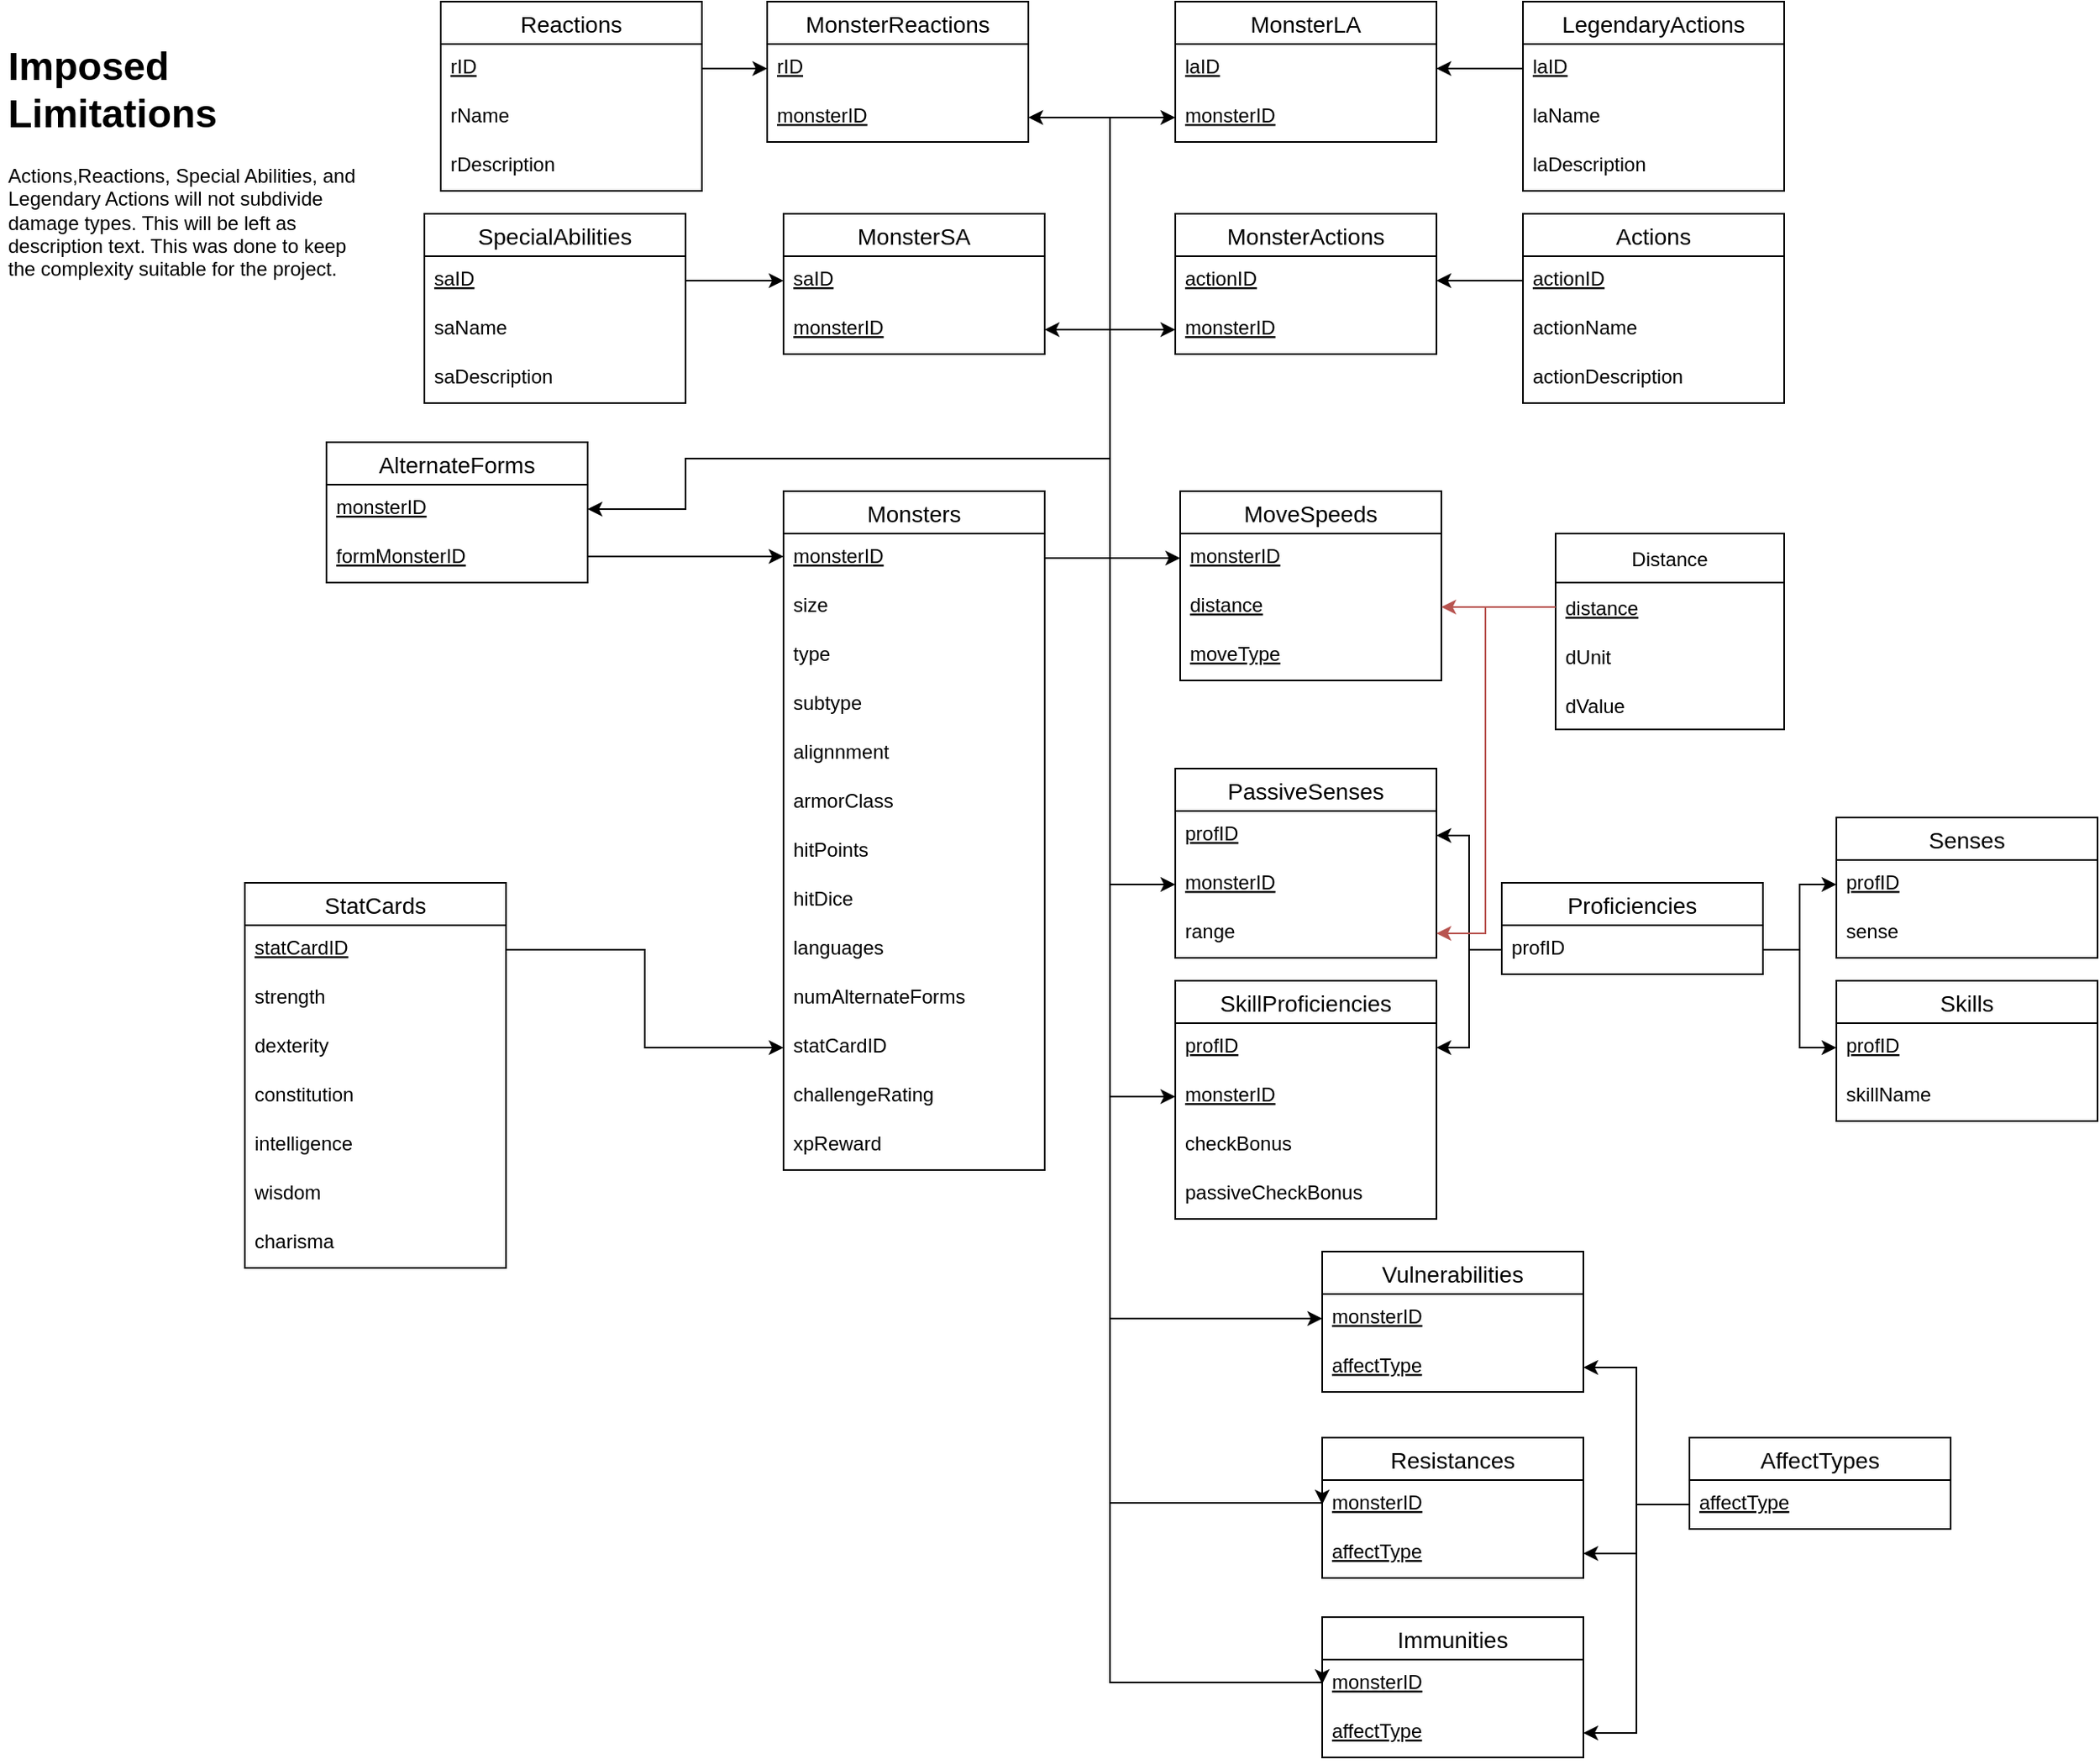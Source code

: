<mxfile version="17.4.2" type="device" pages="2"><diagram name="MonsterDB" id="PRQteT3sQMqbAn15fxSc"><mxGraphModel dx="2912" dy="2325" grid="1" gridSize="10" guides="1" tooltips="1" connect="1" arrows="1" fold="1" page="1" pageScale="1" pageWidth="850" pageHeight="1100" math="0" shadow="0"><root><mxCell id="DA4DsL2AKpQt0LsEQjhz-0"/><mxCell id="DA4DsL2AKpQt0LsEQjhz-1" parent="DA4DsL2AKpQt0LsEQjhz-0"/><mxCell id="wiKWVo0Yu9XCFo2poZiw-10" style="edgeStyle=orthogonalEdgeStyle;rounded=0;orthogonalLoop=1;jettySize=auto;html=1;entryX=1;entryY=0.5;entryDx=0;entryDy=0;startArrow=none;startFill=0;endArrow=classic;endFill=1;exitX=0;exitY=0.5;exitDx=0;exitDy=0;" parent="DA4DsL2AKpQt0LsEQjhz-1" source="2vcXD65JwC3EGRcns6z6-2" target="wiKWVo0Yu9XCFo2poZiw-2" edge="1"><mxGeometry relative="1" as="geometry"/></mxCell><mxCell id="2vcXD65JwC3EGRcns6z6-1" value="AffectTypes" style="swimlane;fontStyle=0;childLayout=stackLayout;horizontal=1;startSize=26;horizontalStack=0;resizeParent=1;resizeParentMax=0;resizeLast=0;collapsible=1;marginBottom=0;align=center;fontSize=14;" parent="DA4DsL2AKpQt0LsEQjhz-1" vertex="1"><mxGeometry x="345" y="640" width="160" height="56" as="geometry"/></mxCell><mxCell id="2vcXD65JwC3EGRcns6z6-2" value="affectType" style="text;strokeColor=none;fillColor=none;spacingLeft=4;spacingRight=4;overflow=hidden;rotatable=0;points=[[0,0.5],[1,0.5]];portConstraint=eastwest;fontSize=12;fontStyle=4" parent="2vcXD65JwC3EGRcns6z6-1" vertex="1"><mxGeometry y="26" width="160" height="30" as="geometry"/></mxCell><mxCell id="2vcXD65JwC3EGRcns6z6-9" value="Monsters" style="swimlane;fontStyle=0;childLayout=stackLayout;horizontal=1;startSize=26;horizontalStack=0;resizeParent=1;resizeParentMax=0;resizeLast=0;collapsible=1;marginBottom=0;align=center;fontSize=14;" parent="DA4DsL2AKpQt0LsEQjhz-1" vertex="1"><mxGeometry x="-210" y="60" width="160" height="416" as="geometry"/></mxCell><mxCell id="2vcXD65JwC3EGRcns6z6-10" value="monsterID" style="text;strokeColor=none;fillColor=none;spacingLeft=4;spacingRight=4;overflow=hidden;rotatable=0;points=[[0,0.5],[1,0.5]];portConstraint=eastwest;fontSize=12;fontStyle=4" parent="2vcXD65JwC3EGRcns6z6-9" vertex="1"><mxGeometry y="26" width="160" height="30" as="geometry"/></mxCell><mxCell id="2vcXD65JwC3EGRcns6z6-11" value="size" style="text;strokeColor=none;fillColor=none;spacingLeft=4;spacingRight=4;overflow=hidden;rotatable=0;points=[[0,0.5],[1,0.5]];portConstraint=eastwest;fontSize=12;" parent="2vcXD65JwC3EGRcns6z6-9" vertex="1"><mxGeometry y="56" width="160" height="30" as="geometry"/></mxCell><mxCell id="2vcXD65JwC3EGRcns6z6-12" value="type" style="text;strokeColor=none;fillColor=none;spacingLeft=4;spacingRight=4;overflow=hidden;rotatable=0;points=[[0,0.5],[1,0.5]];portConstraint=eastwest;fontSize=12;" parent="2vcXD65JwC3EGRcns6z6-9" vertex="1"><mxGeometry y="86" width="160" height="30" as="geometry"/></mxCell><mxCell id="wiKWVo0Yu9XCFo2poZiw-92" value="subtype" style="text;strokeColor=none;fillColor=none;spacingLeft=4;spacingRight=4;overflow=hidden;rotatable=0;points=[[0,0.5],[1,0.5]];portConstraint=eastwest;fontSize=12;" parent="2vcXD65JwC3EGRcns6z6-9" vertex="1"><mxGeometry y="116" width="160" height="30" as="geometry"/></mxCell><mxCell id="2vcXD65JwC3EGRcns6z6-13" value="alignnment" style="text;strokeColor=none;fillColor=none;spacingLeft=4;spacingRight=4;overflow=hidden;rotatable=0;points=[[0,0.5],[1,0.5]];portConstraint=eastwest;fontSize=12;" parent="2vcXD65JwC3EGRcns6z6-9" vertex="1"><mxGeometry y="146" width="160" height="30" as="geometry"/></mxCell><mxCell id="2vcXD65JwC3EGRcns6z6-14" value="armorClass" style="text;strokeColor=none;fillColor=none;spacingLeft=4;spacingRight=4;overflow=hidden;rotatable=0;points=[[0,0.5],[1,0.5]];portConstraint=eastwest;fontSize=12;" parent="2vcXD65JwC3EGRcns6z6-9" vertex="1"><mxGeometry y="176" width="160" height="30" as="geometry"/></mxCell><mxCell id="2vcXD65JwC3EGRcns6z6-15" value="hitPoints" style="text;strokeColor=none;fillColor=none;spacingLeft=4;spacingRight=4;overflow=hidden;rotatable=0;points=[[0,0.5],[1,0.5]];portConstraint=eastwest;fontSize=12;" parent="2vcXD65JwC3EGRcns6z6-9" vertex="1"><mxGeometry y="206" width="160" height="30" as="geometry"/></mxCell><mxCell id="2vcXD65JwC3EGRcns6z6-16" value="hitDice" style="text;strokeColor=none;fillColor=none;spacingLeft=4;spacingRight=4;overflow=hidden;rotatable=0;points=[[0,0.5],[1,0.5]];portConstraint=eastwest;fontSize=12;" parent="2vcXD65JwC3EGRcns6z6-9" vertex="1"><mxGeometry y="236" width="160" height="30" as="geometry"/></mxCell><mxCell id="nEMbLchOgKVuKLD0VqwJ-2" value="languages" style="text;strokeColor=none;fillColor=none;spacingLeft=4;spacingRight=4;overflow=hidden;rotatable=0;points=[[0,0.5],[1,0.5]];portConstraint=eastwest;fontSize=12;" parent="2vcXD65JwC3EGRcns6z6-9" vertex="1"><mxGeometry y="266" width="160" height="30" as="geometry"/></mxCell><mxCell id="lCrnBObNvzLlaeyjAxBM-4" value="numAlternateForms" style="text;strokeColor=none;fillColor=none;spacingLeft=4;spacingRight=4;overflow=hidden;rotatable=0;points=[[0,0.5],[1,0.5]];portConstraint=eastwest;fontSize=12;" parent="2vcXD65JwC3EGRcns6z6-9" vertex="1"><mxGeometry y="296" width="160" height="30" as="geometry"/></mxCell><mxCell id="tib6h3IWuW6ZECbVL9e9-20" value="statCardID" style="text;strokeColor=none;fillColor=none;spacingLeft=4;spacingRight=4;overflow=hidden;rotatable=0;points=[[0,0.5],[1,0.5]];portConstraint=eastwest;fontSize=12;" parent="2vcXD65JwC3EGRcns6z6-9" vertex="1"><mxGeometry y="326" width="160" height="30" as="geometry"/></mxCell><mxCell id="wiKWVo0Yu9XCFo2poZiw-49" value="challengeRating" style="text;strokeColor=none;fillColor=none;spacingLeft=4;spacingRight=4;overflow=hidden;rotatable=0;points=[[0,0.5],[1,0.5]];portConstraint=eastwest;fontSize=12;" parent="2vcXD65JwC3EGRcns6z6-9" vertex="1"><mxGeometry y="356" width="160" height="30" as="geometry"/></mxCell><mxCell id="sasuo4Cl6cAWFGTV_4wF-0" value="xpReward" style="text;strokeColor=none;fillColor=none;spacingLeft=4;spacingRight=4;overflow=hidden;rotatable=0;points=[[0,0.5],[1,0.5]];portConstraint=eastwest;fontSize=12;" parent="2vcXD65JwC3EGRcns6z6-9" vertex="1"><mxGeometry y="386" width="160" height="30" as="geometry"/></mxCell><mxCell id="lCrnBObNvzLlaeyjAxBM-5" value="AlternateForms" style="swimlane;fontStyle=0;childLayout=stackLayout;horizontal=1;startSize=26;horizontalStack=0;resizeParent=1;resizeParentMax=0;resizeLast=0;collapsible=1;marginBottom=0;align=center;fontSize=14;" parent="DA4DsL2AKpQt0LsEQjhz-1" vertex="1"><mxGeometry x="-490" y="30" width="160" height="86" as="geometry"/></mxCell><mxCell id="lCrnBObNvzLlaeyjAxBM-6" value="monsterID" style="text;strokeColor=none;fillColor=none;spacingLeft=4;spacingRight=4;overflow=hidden;rotatable=0;points=[[0,0.5],[1,0.5]];portConstraint=eastwest;fontSize=12;fontStyle=4" parent="lCrnBObNvzLlaeyjAxBM-5" vertex="1"><mxGeometry y="26" width="160" height="30" as="geometry"/></mxCell><mxCell id="lCrnBObNvzLlaeyjAxBM-7" value="formMonsterID" style="text;strokeColor=none;fillColor=none;spacingLeft=4;spacingRight=4;overflow=hidden;rotatable=0;points=[[0,0.5],[1,0.5]];portConstraint=eastwest;fontSize=12;fontStyle=4" parent="lCrnBObNvzLlaeyjAxBM-5" vertex="1"><mxGeometry y="56" width="160" height="30" as="geometry"/></mxCell><mxCell id="lCrnBObNvzLlaeyjAxBM-10" style="edgeStyle=orthogonalEdgeStyle;rounded=0;orthogonalLoop=1;jettySize=auto;html=1;startArrow=none;startFill=0;endArrow=classic;endFill=1;exitX=1;exitY=0.5;exitDx=0;exitDy=0;" parent="DA4DsL2AKpQt0LsEQjhz-1" source="lCrnBObNvzLlaeyjAxBM-7" edge="1"><mxGeometry relative="1" as="geometry"><mxPoint x="-210" y="100" as="targetPoint"/><Array as="points"><mxPoint x="-330" y="100"/></Array></mxGeometry></mxCell><mxCell id="lCrnBObNvzLlaeyjAxBM-11" style="edgeStyle=orthogonalEdgeStyle;rounded=0;orthogonalLoop=1;jettySize=auto;html=1;entryX=1;entryY=0.5;entryDx=0;entryDy=0;startArrow=none;startFill=0;endArrow=classic;endFill=1;exitX=1;exitY=0.5;exitDx=0;exitDy=0;" parent="DA4DsL2AKpQt0LsEQjhz-1" source="2vcXD65JwC3EGRcns6z6-10" target="lCrnBObNvzLlaeyjAxBM-6" edge="1"><mxGeometry relative="1" as="geometry"><Array as="points"><mxPoint x="-10" y="101"/><mxPoint x="-10" y="40"/><mxPoint x="-270" y="40"/><mxPoint x="-270" y="71"/></Array></mxGeometry></mxCell><mxCell id="tib6h3IWuW6ZECbVL9e9-0" value="Distance" style="swimlane;fontStyle=0;childLayout=stackLayout;horizontal=1;startSize=30;horizontalStack=0;resizeParent=1;resizeParentMax=0;resizeLast=0;collapsible=1;marginBottom=0;" parent="DA4DsL2AKpQt0LsEQjhz-1" vertex="1"><mxGeometry x="263" y="86" width="140" height="120" as="geometry"/></mxCell><mxCell id="tib6h3IWuW6ZECbVL9e9-1" value="distance" style="text;strokeColor=none;fillColor=none;align=left;verticalAlign=middle;spacingLeft=4;spacingRight=4;overflow=hidden;points=[[0,0.5],[1,0.5]];portConstraint=eastwest;rotatable=0;fontStyle=4" parent="tib6h3IWuW6ZECbVL9e9-0" vertex="1"><mxGeometry y="30" width="140" height="30" as="geometry"/></mxCell><mxCell id="tib6h3IWuW6ZECbVL9e9-2" value="dUnit" style="text;strokeColor=none;fillColor=none;align=left;verticalAlign=middle;spacingLeft=4;spacingRight=4;overflow=hidden;points=[[0,0.5],[1,0.5]];portConstraint=eastwest;rotatable=0;" parent="tib6h3IWuW6ZECbVL9e9-0" vertex="1"><mxGeometry y="60" width="140" height="30" as="geometry"/></mxCell><mxCell id="tib6h3IWuW6ZECbVL9e9-3" value="dValue" style="text;strokeColor=none;fillColor=none;align=left;verticalAlign=middle;spacingLeft=4;spacingRight=4;overflow=hidden;points=[[0,0.5],[1,0.5]];portConstraint=eastwest;rotatable=0;" parent="tib6h3IWuW6ZECbVL9e9-0" vertex="1"><mxGeometry y="90" width="140" height="30" as="geometry"/></mxCell><mxCell id="tib6h3IWuW6ZECbVL9e9-5" value="MoveSpeeds" style="swimlane;fontStyle=0;childLayout=stackLayout;horizontal=1;startSize=26;horizontalStack=0;resizeParent=1;resizeParentMax=0;resizeLast=0;collapsible=1;marginBottom=0;align=center;fontSize=14;" parent="DA4DsL2AKpQt0LsEQjhz-1" vertex="1"><mxGeometry x="33" y="60" width="160" height="116" as="geometry"/></mxCell><mxCell id="tib6h3IWuW6ZECbVL9e9-6" value="monsterID" style="text;strokeColor=none;fillColor=none;spacingLeft=4;spacingRight=4;overflow=hidden;rotatable=0;points=[[0,0.5],[1,0.5]];portConstraint=eastwest;fontSize=12;fontStyle=4" parent="tib6h3IWuW6ZECbVL9e9-5" vertex="1"><mxGeometry y="26" width="160" height="30" as="geometry"/></mxCell><mxCell id="tib6h3IWuW6ZECbVL9e9-7" value="distance" style="text;strokeColor=none;fillColor=none;spacingLeft=4;spacingRight=4;overflow=hidden;rotatable=0;points=[[0,0.5],[1,0.5]];portConstraint=eastwest;fontSize=12;fontStyle=4" parent="tib6h3IWuW6ZECbVL9e9-5" vertex="1"><mxGeometry y="56" width="160" height="30" as="geometry"/></mxCell><mxCell id="tib6h3IWuW6ZECbVL9e9-8" value="moveType" style="text;strokeColor=none;fillColor=none;spacingLeft=4;spacingRight=4;overflow=hidden;rotatable=0;points=[[0,0.5],[1,0.5]];portConstraint=eastwest;fontSize=12;fontStyle=4" parent="tib6h3IWuW6ZECbVL9e9-5" vertex="1"><mxGeometry y="86" width="160" height="30" as="geometry"/></mxCell><mxCell id="tib6h3IWuW6ZECbVL9e9-9" style="edgeStyle=orthogonalEdgeStyle;rounded=0;orthogonalLoop=1;jettySize=auto;html=1;startArrow=none;startFill=0;endArrow=classic;endFill=1;fillColor=#f8cecc;strokeColor=#b85450;" parent="DA4DsL2AKpQt0LsEQjhz-1" source="tib6h3IWuW6ZECbVL9e9-1" target="tib6h3IWuW6ZECbVL9e9-7" edge="1"><mxGeometry relative="1" as="geometry"/></mxCell><mxCell id="tib6h3IWuW6ZECbVL9e9-11" style="edgeStyle=orthogonalEdgeStyle;rounded=0;orthogonalLoop=1;jettySize=auto;html=1;entryX=0;entryY=0.5;entryDx=0;entryDy=0;startArrow=none;startFill=0;endArrow=classic;endFill=1;exitX=1;exitY=0.5;exitDx=0;exitDy=0;" parent="DA4DsL2AKpQt0LsEQjhz-1" source="2vcXD65JwC3EGRcns6z6-10" target="tib6h3IWuW6ZECbVL9e9-6" edge="1"><mxGeometry relative="1" as="geometry"/></mxCell><mxCell id="tib6h3IWuW6ZECbVL9e9-12" value="StatCards" style="swimlane;fontStyle=0;childLayout=stackLayout;horizontal=1;startSize=26;horizontalStack=0;resizeParent=1;resizeParentMax=0;resizeLast=0;collapsible=1;marginBottom=0;align=center;fontSize=14;" parent="DA4DsL2AKpQt0LsEQjhz-1" vertex="1"><mxGeometry x="-540" y="300" width="160" height="236" as="geometry"/></mxCell><mxCell id="tib6h3IWuW6ZECbVL9e9-19" value="statCardID" style="text;strokeColor=none;fillColor=none;spacingLeft=4;spacingRight=4;overflow=hidden;rotatable=0;points=[[0,0.5],[1,0.5]];portConstraint=eastwest;fontSize=12;fontStyle=4" parent="tib6h3IWuW6ZECbVL9e9-12" vertex="1"><mxGeometry y="26" width="160" height="30" as="geometry"/></mxCell><mxCell id="tib6h3IWuW6ZECbVL9e9-13" value="strength" style="text;strokeColor=none;fillColor=none;spacingLeft=4;spacingRight=4;overflow=hidden;rotatable=0;points=[[0,0.5],[1,0.5]];portConstraint=eastwest;fontSize=12;" parent="tib6h3IWuW6ZECbVL9e9-12" vertex="1"><mxGeometry y="56" width="160" height="30" as="geometry"/></mxCell><mxCell id="tib6h3IWuW6ZECbVL9e9-14" value="dexterity" style="text;strokeColor=none;fillColor=none;spacingLeft=4;spacingRight=4;overflow=hidden;rotatable=0;points=[[0,0.5],[1,0.5]];portConstraint=eastwest;fontSize=12;" parent="tib6h3IWuW6ZECbVL9e9-12" vertex="1"><mxGeometry y="86" width="160" height="30" as="geometry"/></mxCell><mxCell id="tib6h3IWuW6ZECbVL9e9-15" value="constitution" style="text;strokeColor=none;fillColor=none;spacingLeft=4;spacingRight=4;overflow=hidden;rotatable=0;points=[[0,0.5],[1,0.5]];portConstraint=eastwest;fontSize=12;" parent="tib6h3IWuW6ZECbVL9e9-12" vertex="1"><mxGeometry y="116" width="160" height="30" as="geometry"/></mxCell><mxCell id="tib6h3IWuW6ZECbVL9e9-18" value="intelligence" style="text;strokeColor=none;fillColor=none;spacingLeft=4;spacingRight=4;overflow=hidden;rotatable=0;points=[[0,0.5],[1,0.5]];portConstraint=eastwest;fontSize=12;" parent="tib6h3IWuW6ZECbVL9e9-12" vertex="1"><mxGeometry y="146" width="160" height="30" as="geometry"/></mxCell><mxCell id="tib6h3IWuW6ZECbVL9e9-17" value="wisdom" style="text;strokeColor=none;fillColor=none;spacingLeft=4;spacingRight=4;overflow=hidden;rotatable=0;points=[[0,0.5],[1,0.5]];portConstraint=eastwest;fontSize=12;" parent="tib6h3IWuW6ZECbVL9e9-12" vertex="1"><mxGeometry y="176" width="160" height="30" as="geometry"/></mxCell><mxCell id="tib6h3IWuW6ZECbVL9e9-16" value="charisma" style="text;strokeColor=none;fillColor=none;spacingLeft=4;spacingRight=4;overflow=hidden;rotatable=0;points=[[0,0.5],[1,0.5]];portConstraint=eastwest;fontSize=12;" parent="tib6h3IWuW6ZECbVL9e9-12" vertex="1"><mxGeometry y="206" width="160" height="30" as="geometry"/></mxCell><mxCell id="tib6h3IWuW6ZECbVL9e9-21" style="edgeStyle=orthogonalEdgeStyle;rounded=0;orthogonalLoop=1;jettySize=auto;html=1;startArrow=none;startFill=0;endArrow=classic;endFill=1;" parent="DA4DsL2AKpQt0LsEQjhz-1" source="tib6h3IWuW6ZECbVL9e9-19" target="tib6h3IWuW6ZECbVL9e9-20" edge="1"><mxGeometry relative="1" as="geometry"/></mxCell><mxCell id="tib6h3IWuW6ZECbVL9e9-22" value="Skills" style="swimlane;fontStyle=0;childLayout=stackLayout;horizontal=1;startSize=26;horizontalStack=0;resizeParent=1;resizeParentMax=0;resizeLast=0;collapsible=1;marginBottom=0;align=center;fontSize=14;" parent="DA4DsL2AKpQt0LsEQjhz-1" vertex="1"><mxGeometry x="435" y="360" width="160" height="86" as="geometry"/></mxCell><mxCell id="wiKWVo0Yu9XCFo2poZiw-28" value="profID" style="text;strokeColor=none;fillColor=none;spacingLeft=4;spacingRight=4;overflow=hidden;rotatable=0;points=[[0,0.5],[1,0.5]];portConstraint=eastwest;fontSize=12;fontStyle=4" parent="tib6h3IWuW6ZECbVL9e9-22" vertex="1"><mxGeometry y="26" width="160" height="30" as="geometry"/></mxCell><mxCell id="tib6h3IWuW6ZECbVL9e9-23" value="skillName" style="text;strokeColor=none;fillColor=none;spacingLeft=4;spacingRight=4;overflow=hidden;rotatable=0;points=[[0,0.5],[1,0.5]];portConstraint=eastwest;fontSize=12;fontStyle=0" parent="tib6h3IWuW6ZECbVL9e9-22" vertex="1"><mxGeometry y="56" width="160" height="30" as="geometry"/></mxCell><mxCell id="wiKWVo0Yu9XCFo2poZiw-0" value="Vulnerabilities" style="swimlane;fontStyle=0;childLayout=stackLayout;horizontal=1;startSize=26;horizontalStack=0;resizeParent=1;resizeParentMax=0;resizeLast=0;collapsible=1;marginBottom=0;align=center;fontSize=14;" parent="DA4DsL2AKpQt0LsEQjhz-1" vertex="1"><mxGeometry x="120" y="526" width="160" height="86" as="geometry"/></mxCell><mxCell id="wiKWVo0Yu9XCFo2poZiw-1" value="monsterID" style="text;strokeColor=none;fillColor=none;spacingLeft=4;spacingRight=4;overflow=hidden;rotatable=0;points=[[0,0.5],[1,0.5]];portConstraint=eastwest;fontSize=12;fontStyle=4" parent="wiKWVo0Yu9XCFo2poZiw-0" vertex="1"><mxGeometry y="26" width="160" height="30" as="geometry"/></mxCell><mxCell id="wiKWVo0Yu9XCFo2poZiw-2" value="affectType" style="text;strokeColor=none;fillColor=none;spacingLeft=4;spacingRight=4;overflow=hidden;rotatable=0;points=[[0,0.5],[1,0.5]];portConstraint=eastwest;fontSize=12;fontStyle=4" parent="wiKWVo0Yu9XCFo2poZiw-0" vertex="1"><mxGeometry y="56" width="160" height="30" as="geometry"/></mxCell><mxCell id="wiKWVo0Yu9XCFo2poZiw-4" value="Resistances" style="swimlane;fontStyle=0;childLayout=stackLayout;horizontal=1;startSize=26;horizontalStack=0;resizeParent=1;resizeParentMax=0;resizeLast=0;collapsible=1;marginBottom=0;align=center;fontSize=14;" parent="DA4DsL2AKpQt0LsEQjhz-1" vertex="1"><mxGeometry x="120" y="640" width="160" height="86" as="geometry"/></mxCell><mxCell id="wiKWVo0Yu9XCFo2poZiw-5" value="monsterID" style="text;strokeColor=none;fillColor=none;spacingLeft=4;spacingRight=4;overflow=hidden;rotatable=0;points=[[0,0.5],[1,0.5]];portConstraint=eastwest;fontSize=12;fontStyle=4" parent="wiKWVo0Yu9XCFo2poZiw-4" vertex="1"><mxGeometry y="26" width="160" height="30" as="geometry"/></mxCell><mxCell id="wiKWVo0Yu9XCFo2poZiw-6" value="affectType" style="text;strokeColor=none;fillColor=none;spacingLeft=4;spacingRight=4;overflow=hidden;rotatable=0;points=[[0,0.5],[1,0.5]];portConstraint=eastwest;fontSize=12;fontStyle=4" parent="wiKWVo0Yu9XCFo2poZiw-4" vertex="1"><mxGeometry y="56" width="160" height="30" as="geometry"/></mxCell><mxCell id="wiKWVo0Yu9XCFo2poZiw-7" value="Immunities" style="swimlane;fontStyle=0;childLayout=stackLayout;horizontal=1;startSize=26;horizontalStack=0;resizeParent=1;resizeParentMax=0;resizeLast=0;collapsible=1;marginBottom=0;align=center;fontSize=14;" parent="DA4DsL2AKpQt0LsEQjhz-1" vertex="1"><mxGeometry x="120" y="750" width="160" height="86" as="geometry"/></mxCell><mxCell id="wiKWVo0Yu9XCFo2poZiw-8" value="monsterID" style="text;strokeColor=none;fillColor=none;spacingLeft=4;spacingRight=4;overflow=hidden;rotatable=0;points=[[0,0.5],[1,0.5]];portConstraint=eastwest;fontSize=12;fontStyle=4" parent="wiKWVo0Yu9XCFo2poZiw-7" vertex="1"><mxGeometry y="26" width="160" height="30" as="geometry"/></mxCell><mxCell id="wiKWVo0Yu9XCFo2poZiw-9" value="affectType" style="text;strokeColor=none;fillColor=none;spacingLeft=4;spacingRight=4;overflow=hidden;rotatable=0;points=[[0,0.5],[1,0.5]];portConstraint=eastwest;fontSize=12;fontStyle=4" parent="wiKWVo0Yu9XCFo2poZiw-7" vertex="1"><mxGeometry y="56" width="160" height="30" as="geometry"/></mxCell><mxCell id="wiKWVo0Yu9XCFo2poZiw-11" style="edgeStyle=orthogonalEdgeStyle;rounded=0;orthogonalLoop=1;jettySize=auto;html=1;entryX=1;entryY=0.5;entryDx=0;entryDy=0;startArrow=none;startFill=0;endArrow=classic;endFill=1;" parent="DA4DsL2AKpQt0LsEQjhz-1" source="2vcXD65JwC3EGRcns6z6-2" target="wiKWVo0Yu9XCFo2poZiw-9" edge="1"><mxGeometry relative="1" as="geometry"/></mxCell><mxCell id="wiKWVo0Yu9XCFo2poZiw-12" style="edgeStyle=orthogonalEdgeStyle;rounded=0;orthogonalLoop=1;jettySize=auto;html=1;entryX=1;entryY=0.5;entryDx=0;entryDy=0;startArrow=none;startFill=0;endArrow=classic;endFill=1;" parent="DA4DsL2AKpQt0LsEQjhz-1" source="2vcXD65JwC3EGRcns6z6-2" target="wiKWVo0Yu9XCFo2poZiw-6" edge="1"><mxGeometry relative="1" as="geometry"/></mxCell><mxCell id="wiKWVo0Yu9XCFo2poZiw-13" style="edgeStyle=orthogonalEdgeStyle;rounded=0;orthogonalLoop=1;jettySize=auto;html=1;entryX=0;entryY=0.5;entryDx=0;entryDy=0;startArrow=none;startFill=0;endArrow=classic;endFill=1;" parent="DA4DsL2AKpQt0LsEQjhz-1" source="2vcXD65JwC3EGRcns6z6-10" target="wiKWVo0Yu9XCFo2poZiw-1" edge="1"><mxGeometry relative="1" as="geometry"><Array as="points"><mxPoint x="-10" y="101"/><mxPoint x="-10" y="567"/></Array></mxGeometry></mxCell><mxCell id="wiKWVo0Yu9XCFo2poZiw-14" style="edgeStyle=orthogonalEdgeStyle;rounded=0;orthogonalLoop=1;jettySize=auto;html=1;entryX=0;entryY=0.5;entryDx=0;entryDy=0;startArrow=none;startFill=0;endArrow=classic;endFill=1;" parent="DA4DsL2AKpQt0LsEQjhz-1" source="2vcXD65JwC3EGRcns6z6-10" target="wiKWVo0Yu9XCFo2poZiw-5" edge="1"><mxGeometry relative="1" as="geometry"><Array as="points"><mxPoint x="-10" y="101"/><mxPoint x="-10" y="680"/></Array></mxGeometry></mxCell><mxCell id="wiKWVo0Yu9XCFo2poZiw-15" style="edgeStyle=orthogonalEdgeStyle;rounded=0;orthogonalLoop=1;jettySize=auto;html=1;entryX=0;entryY=0.5;entryDx=0;entryDy=0;startArrow=none;startFill=0;endArrow=classic;endFill=1;" parent="DA4DsL2AKpQt0LsEQjhz-1" source="2vcXD65JwC3EGRcns6z6-10" target="wiKWVo0Yu9XCFo2poZiw-8" edge="1"><mxGeometry relative="1" as="geometry"><Array as="points"><mxPoint x="-10" y="101"/><mxPoint x="-10" y="790"/></Array></mxGeometry></mxCell><mxCell id="wiKWVo0Yu9XCFo2poZiw-19" value="Senses" style="swimlane;fontStyle=0;childLayout=stackLayout;horizontal=1;startSize=26;horizontalStack=0;resizeParent=1;resizeParentMax=0;resizeLast=0;collapsible=1;marginBottom=0;align=center;fontSize=14;" parent="DA4DsL2AKpQt0LsEQjhz-1" vertex="1"><mxGeometry x="435" y="260" width="160" height="86" as="geometry"/></mxCell><mxCell id="wiKWVo0Yu9XCFo2poZiw-27" value="profID" style="text;strokeColor=none;fillColor=none;spacingLeft=4;spacingRight=4;overflow=hidden;rotatable=0;points=[[0,0.5],[1,0.5]];portConstraint=eastwest;fontSize=12;fontStyle=4" parent="wiKWVo0Yu9XCFo2poZiw-19" vertex="1"><mxGeometry y="26" width="160" height="30" as="geometry"/></mxCell><mxCell id="wiKWVo0Yu9XCFo2poZiw-20" value="sense" style="text;strokeColor=none;fillColor=none;spacingLeft=4;spacingRight=4;overflow=hidden;rotatable=0;points=[[0,0.5],[1,0.5]];portConstraint=eastwest;fontSize=12;" parent="wiKWVo0Yu9XCFo2poZiw-19" vertex="1"><mxGeometry y="56" width="160" height="30" as="geometry"/></mxCell><mxCell id="wiKWVo0Yu9XCFo2poZiw-23" value="Proficiencies" style="swimlane;fontStyle=0;childLayout=stackLayout;horizontal=1;startSize=26;horizontalStack=0;resizeParent=1;resizeParentMax=0;resizeLast=0;collapsible=1;marginBottom=0;align=center;fontSize=14;" parent="DA4DsL2AKpQt0LsEQjhz-1" vertex="1"><mxGeometry x="230" y="300" width="160" height="56" as="geometry"/></mxCell><mxCell id="wiKWVo0Yu9XCFo2poZiw-24" value="profID" style="text;strokeColor=none;fillColor=none;spacingLeft=4;spacingRight=4;overflow=hidden;rotatable=0;points=[[0,0.5],[1,0.5]];portConstraint=eastwest;fontSize=12;" parent="wiKWVo0Yu9XCFo2poZiw-23" vertex="1"><mxGeometry y="26" width="160" height="30" as="geometry"/></mxCell><mxCell id="wiKWVo0Yu9XCFo2poZiw-29" style="edgeStyle=orthogonalEdgeStyle;rounded=0;orthogonalLoop=1;jettySize=auto;html=1;entryX=0;entryY=0.5;entryDx=0;entryDy=0;startArrow=none;startFill=0;endArrow=classic;endFill=1;" parent="DA4DsL2AKpQt0LsEQjhz-1" source="wiKWVo0Yu9XCFo2poZiw-24" target="wiKWVo0Yu9XCFo2poZiw-27" edge="1"><mxGeometry relative="1" as="geometry"/></mxCell><mxCell id="wiKWVo0Yu9XCFo2poZiw-30" style="edgeStyle=orthogonalEdgeStyle;rounded=0;orthogonalLoop=1;jettySize=auto;html=1;entryX=0;entryY=0.5;entryDx=0;entryDy=0;startArrow=none;startFill=0;endArrow=classic;endFill=1;" parent="DA4DsL2AKpQt0LsEQjhz-1" source="wiKWVo0Yu9XCFo2poZiw-24" target="wiKWVo0Yu9XCFo2poZiw-28" edge="1"><mxGeometry relative="1" as="geometry"/></mxCell><mxCell id="wiKWVo0Yu9XCFo2poZiw-31" value="SkillProficiencies" style="swimlane;fontStyle=0;childLayout=stackLayout;horizontal=1;startSize=26;horizontalStack=0;resizeParent=1;resizeParentMax=0;resizeLast=0;collapsible=1;marginBottom=0;align=center;fontSize=14;" parent="DA4DsL2AKpQt0LsEQjhz-1" vertex="1"><mxGeometry x="30" y="360" width="160" height="146" as="geometry"/></mxCell><mxCell id="wiKWVo0Yu9XCFo2poZiw-32" value="profID" style="text;strokeColor=none;fillColor=none;spacingLeft=4;spacingRight=4;overflow=hidden;rotatable=0;points=[[0,0.5],[1,0.5]];portConstraint=eastwest;fontSize=12;fontStyle=4" parent="wiKWVo0Yu9XCFo2poZiw-31" vertex="1"><mxGeometry y="26" width="160" height="30" as="geometry"/></mxCell><mxCell id="wiKWVo0Yu9XCFo2poZiw-33" value="monsterID" style="text;strokeColor=none;fillColor=none;spacingLeft=4;spacingRight=4;overflow=hidden;rotatable=0;points=[[0,0.5],[1,0.5]];portConstraint=eastwest;fontSize=12;fontStyle=4" parent="wiKWVo0Yu9XCFo2poZiw-31" vertex="1"><mxGeometry y="56" width="160" height="30" as="geometry"/></mxCell><mxCell id="wiKWVo0Yu9XCFo2poZiw-40" value="checkBonus" style="text;strokeColor=none;fillColor=none;spacingLeft=4;spacingRight=4;overflow=hidden;rotatable=0;points=[[0,0.5],[1,0.5]];portConstraint=eastwest;fontSize=12;" parent="wiKWVo0Yu9XCFo2poZiw-31" vertex="1"><mxGeometry y="86" width="160" height="30" as="geometry"/></mxCell><mxCell id="KS-C2MfMSnAkMyOCMNRf-0" value="passiveCheckBonus" style="text;strokeColor=none;fillColor=none;spacingLeft=4;spacingRight=4;overflow=hidden;rotatable=0;points=[[0,0.5],[1,0.5]];portConstraint=eastwest;fontSize=12;" parent="wiKWVo0Yu9XCFo2poZiw-31" vertex="1"><mxGeometry y="116" width="160" height="30" as="geometry"/></mxCell><mxCell id="wiKWVo0Yu9XCFo2poZiw-36" value="PassiveSenses" style="swimlane;fontStyle=0;childLayout=stackLayout;horizontal=1;startSize=26;horizontalStack=0;resizeParent=1;resizeParentMax=0;resizeLast=0;collapsible=1;marginBottom=0;align=center;fontSize=14;" parent="DA4DsL2AKpQt0LsEQjhz-1" vertex="1"><mxGeometry x="30" y="230" width="160" height="116" as="geometry"/></mxCell><mxCell id="wiKWVo0Yu9XCFo2poZiw-37" value="profID" style="text;strokeColor=none;fillColor=none;spacingLeft=4;spacingRight=4;overflow=hidden;rotatable=0;points=[[0,0.5],[1,0.5]];portConstraint=eastwest;fontSize=12;fontStyle=4" parent="wiKWVo0Yu9XCFo2poZiw-36" vertex="1"><mxGeometry y="26" width="160" height="30" as="geometry"/></mxCell><mxCell id="wiKWVo0Yu9XCFo2poZiw-38" value="monsterID" style="text;strokeColor=none;fillColor=none;spacingLeft=4;spacingRight=4;overflow=hidden;rotatable=0;points=[[0,0.5],[1,0.5]];portConstraint=eastwest;fontSize=12;fontStyle=4" parent="wiKWVo0Yu9XCFo2poZiw-36" vertex="1"><mxGeometry y="56" width="160" height="30" as="geometry"/></mxCell><mxCell id="wiKWVo0Yu9XCFo2poZiw-41" value="range" style="text;strokeColor=none;fillColor=none;spacingLeft=4;spacingRight=4;overflow=hidden;rotatable=0;points=[[0,0.5],[1,0.5]];portConstraint=eastwest;fontSize=12;" parent="wiKWVo0Yu9XCFo2poZiw-36" vertex="1"><mxGeometry y="86" width="160" height="30" as="geometry"/></mxCell><mxCell id="wiKWVo0Yu9XCFo2poZiw-42" style="edgeStyle=orthogonalEdgeStyle;rounded=0;orthogonalLoop=1;jettySize=auto;html=1;entryX=1;entryY=0.5;entryDx=0;entryDy=0;startArrow=none;startFill=0;endArrow=classic;endFill=1;" parent="DA4DsL2AKpQt0LsEQjhz-1" source="wiKWVo0Yu9XCFo2poZiw-24" target="wiKWVo0Yu9XCFo2poZiw-37" edge="1"><mxGeometry relative="1" as="geometry"/></mxCell><mxCell id="wiKWVo0Yu9XCFo2poZiw-44" style="edgeStyle=orthogonalEdgeStyle;rounded=0;orthogonalLoop=1;jettySize=auto;html=1;entryX=1;entryY=0.5;entryDx=0;entryDy=0;startArrow=none;startFill=0;endArrow=classic;endFill=1;fillColor=#f8cecc;strokeColor=#b85450;" parent="DA4DsL2AKpQt0LsEQjhz-1" source="tib6h3IWuW6ZECbVL9e9-1" target="wiKWVo0Yu9XCFo2poZiw-41" edge="1"><mxGeometry relative="1" as="geometry"><Array as="points"><mxPoint x="220" y="131"/><mxPoint x="220" y="331"/></Array></mxGeometry></mxCell><mxCell id="wiKWVo0Yu9XCFo2poZiw-45" style="edgeStyle=orthogonalEdgeStyle;rounded=0;orthogonalLoop=1;jettySize=auto;html=1;entryX=1;entryY=0.5;entryDx=0;entryDy=0;startArrow=none;startFill=0;endArrow=classic;endFill=1;" parent="DA4DsL2AKpQt0LsEQjhz-1" source="wiKWVo0Yu9XCFo2poZiw-24" target="wiKWVo0Yu9XCFo2poZiw-32" edge="1"><mxGeometry relative="1" as="geometry"/></mxCell><mxCell id="wiKWVo0Yu9XCFo2poZiw-46" style="edgeStyle=orthogonalEdgeStyle;rounded=0;orthogonalLoop=1;jettySize=auto;html=1;entryX=0;entryY=0.5;entryDx=0;entryDy=0;startArrow=none;startFill=0;endArrow=classic;endFill=1;" parent="DA4DsL2AKpQt0LsEQjhz-1" source="2vcXD65JwC3EGRcns6z6-10" target="wiKWVo0Yu9XCFo2poZiw-38" edge="1"><mxGeometry relative="1" as="geometry"/></mxCell><mxCell id="wiKWVo0Yu9XCFo2poZiw-47" style="edgeStyle=orthogonalEdgeStyle;rounded=0;orthogonalLoop=1;jettySize=auto;html=1;entryX=0;entryY=0.5;entryDx=0;entryDy=0;startArrow=none;startFill=0;endArrow=classic;endFill=1;" parent="DA4DsL2AKpQt0LsEQjhz-1" source="2vcXD65JwC3EGRcns6z6-10" target="wiKWVo0Yu9XCFo2poZiw-33" edge="1"><mxGeometry relative="1" as="geometry"/></mxCell><mxCell id="wiKWVo0Yu9XCFo2poZiw-55" value="SpecialAbilities" style="swimlane;fontStyle=0;childLayout=stackLayout;horizontal=1;startSize=26;horizontalStack=0;resizeParent=1;resizeParentMax=0;resizeLast=0;collapsible=1;marginBottom=0;align=center;fontSize=14;" parent="DA4DsL2AKpQt0LsEQjhz-1" vertex="1"><mxGeometry x="-430" y="-110" width="160" height="116" as="geometry"/></mxCell><mxCell id="wiKWVo0Yu9XCFo2poZiw-56" value="saID" style="text;strokeColor=none;fillColor=none;spacingLeft=4;spacingRight=4;overflow=hidden;rotatable=0;points=[[0,0.5],[1,0.5]];portConstraint=eastwest;fontSize=12;fontStyle=4" parent="wiKWVo0Yu9XCFo2poZiw-55" vertex="1"><mxGeometry y="26" width="160" height="30" as="geometry"/></mxCell><mxCell id="wiKWVo0Yu9XCFo2poZiw-57" value="saName" style="text;strokeColor=none;fillColor=none;spacingLeft=4;spacingRight=4;overflow=hidden;rotatable=0;points=[[0,0.5],[1,0.5]];portConstraint=eastwest;fontSize=12;" parent="wiKWVo0Yu9XCFo2poZiw-55" vertex="1"><mxGeometry y="56" width="160" height="30" as="geometry"/></mxCell><mxCell id="wiKWVo0Yu9XCFo2poZiw-58" value="saDescription" style="text;strokeColor=none;fillColor=none;spacingLeft=4;spacingRight=4;overflow=hidden;rotatable=0;points=[[0,0.5],[1,0.5]];portConstraint=eastwest;fontSize=12;" parent="wiKWVo0Yu9XCFo2poZiw-55" vertex="1"><mxGeometry y="86" width="160" height="30" as="geometry"/></mxCell><mxCell id="wiKWVo0Yu9XCFo2poZiw-59" value="Actions" style="swimlane;fontStyle=0;childLayout=stackLayout;horizontal=1;startSize=26;horizontalStack=0;resizeParent=1;resizeParentMax=0;resizeLast=0;collapsible=1;marginBottom=0;align=center;fontSize=14;" parent="DA4DsL2AKpQt0LsEQjhz-1" vertex="1"><mxGeometry x="243" y="-110" width="160" height="116" as="geometry"/></mxCell><mxCell id="wiKWVo0Yu9XCFo2poZiw-60" value="actionID" style="text;strokeColor=none;fillColor=none;spacingLeft=4;spacingRight=4;overflow=hidden;rotatable=0;points=[[0,0.5],[1,0.5]];portConstraint=eastwest;fontSize=12;fontStyle=4" parent="wiKWVo0Yu9XCFo2poZiw-59" vertex="1"><mxGeometry y="26" width="160" height="30" as="geometry"/></mxCell><mxCell id="wiKWVo0Yu9XCFo2poZiw-61" value="actionName" style="text;strokeColor=none;fillColor=none;spacingLeft=4;spacingRight=4;overflow=hidden;rotatable=0;points=[[0,0.5],[1,0.5]];portConstraint=eastwest;fontSize=12;" parent="wiKWVo0Yu9XCFo2poZiw-59" vertex="1"><mxGeometry y="56" width="160" height="30" as="geometry"/></mxCell><mxCell id="wiKWVo0Yu9XCFo2poZiw-62" value="actionDescription" style="text;strokeColor=none;fillColor=none;spacingLeft=4;spacingRight=4;overflow=hidden;rotatable=0;points=[[0,0.5],[1,0.5]];portConstraint=eastwest;fontSize=12;" parent="wiKWVo0Yu9XCFo2poZiw-59" vertex="1"><mxGeometry y="86" width="160" height="30" as="geometry"/></mxCell><mxCell id="wiKWVo0Yu9XCFo2poZiw-70" value="LegendaryActions" style="swimlane;fontStyle=0;childLayout=stackLayout;horizontal=1;startSize=26;horizontalStack=0;resizeParent=1;resizeParentMax=0;resizeLast=0;collapsible=1;marginBottom=0;align=center;fontSize=14;" parent="DA4DsL2AKpQt0LsEQjhz-1" vertex="1"><mxGeometry x="243" y="-240" width="160" height="116" as="geometry"/></mxCell><mxCell id="wiKWVo0Yu9XCFo2poZiw-71" value="laID" style="text;strokeColor=none;fillColor=none;spacingLeft=4;spacingRight=4;overflow=hidden;rotatable=0;points=[[0,0.5],[1,0.5]];portConstraint=eastwest;fontSize=12;fontStyle=4" parent="wiKWVo0Yu9XCFo2poZiw-70" vertex="1"><mxGeometry y="26" width="160" height="30" as="geometry"/></mxCell><mxCell id="wiKWVo0Yu9XCFo2poZiw-72" value="laName" style="text;strokeColor=none;fillColor=none;spacingLeft=4;spacingRight=4;overflow=hidden;rotatable=0;points=[[0,0.5],[1,0.5]];portConstraint=eastwest;fontSize=12;" parent="wiKWVo0Yu9XCFo2poZiw-70" vertex="1"><mxGeometry y="56" width="160" height="30" as="geometry"/></mxCell><mxCell id="wiKWVo0Yu9XCFo2poZiw-73" value="laDescription" style="text;strokeColor=none;fillColor=none;spacingLeft=4;spacingRight=4;overflow=hidden;rotatable=0;points=[[0,0.5],[1,0.5]];portConstraint=eastwest;fontSize=12;" parent="wiKWVo0Yu9XCFo2poZiw-70" vertex="1"><mxGeometry y="86" width="160" height="30" as="geometry"/></mxCell><mxCell id="wiKWVo0Yu9XCFo2poZiw-74" value="MonsterSA" style="swimlane;fontStyle=0;childLayout=stackLayout;horizontal=1;startSize=26;horizontalStack=0;resizeParent=1;resizeParentMax=0;resizeLast=0;collapsible=1;marginBottom=0;align=center;fontSize=14;" parent="DA4DsL2AKpQt0LsEQjhz-1" vertex="1"><mxGeometry x="-210" y="-110" width="160" height="86" as="geometry"/></mxCell><mxCell id="wiKWVo0Yu9XCFo2poZiw-75" value="saID" style="text;strokeColor=none;fillColor=none;spacingLeft=4;spacingRight=4;overflow=hidden;rotatable=0;points=[[0,0.5],[1,0.5]];portConstraint=eastwest;fontSize=12;fontStyle=4" parent="wiKWVo0Yu9XCFo2poZiw-74" vertex="1"><mxGeometry y="26" width="160" height="30" as="geometry"/></mxCell><mxCell id="wiKWVo0Yu9XCFo2poZiw-76" value="monsterID" style="text;strokeColor=none;fillColor=none;spacingLeft=4;spacingRight=4;overflow=hidden;rotatable=0;points=[[0,0.5],[1,0.5]];portConstraint=eastwest;fontSize=12;fontStyle=4" parent="wiKWVo0Yu9XCFo2poZiw-74" vertex="1"><mxGeometry y="56" width="160" height="30" as="geometry"/></mxCell><mxCell id="wiKWVo0Yu9XCFo2poZiw-78" value="MonsterActions" style="swimlane;fontStyle=0;childLayout=stackLayout;horizontal=1;startSize=26;horizontalStack=0;resizeParent=1;resizeParentMax=0;resizeLast=0;collapsible=1;marginBottom=0;align=center;fontSize=14;" parent="DA4DsL2AKpQt0LsEQjhz-1" vertex="1"><mxGeometry x="30" y="-110" width="160" height="86" as="geometry"/></mxCell><mxCell id="wiKWVo0Yu9XCFo2poZiw-79" value="actionID" style="text;strokeColor=none;fillColor=none;spacingLeft=4;spacingRight=4;overflow=hidden;rotatable=0;points=[[0,0.5],[1,0.5]];portConstraint=eastwest;fontSize=12;fontStyle=4" parent="wiKWVo0Yu9XCFo2poZiw-78" vertex="1"><mxGeometry y="26" width="160" height="30" as="geometry"/></mxCell><mxCell id="wiKWVo0Yu9XCFo2poZiw-80" value="monsterID" style="text;strokeColor=none;fillColor=none;spacingLeft=4;spacingRight=4;overflow=hidden;rotatable=0;points=[[0,0.5],[1,0.5]];portConstraint=eastwest;fontSize=12;fontStyle=4" parent="wiKWVo0Yu9XCFo2poZiw-78" vertex="1"><mxGeometry y="56" width="160" height="30" as="geometry"/></mxCell><mxCell id="wiKWVo0Yu9XCFo2poZiw-81" value="MonsterLA" style="swimlane;fontStyle=0;childLayout=stackLayout;horizontal=1;startSize=26;horizontalStack=0;resizeParent=1;resizeParentMax=0;resizeLast=0;collapsible=1;marginBottom=0;align=center;fontSize=14;" parent="DA4DsL2AKpQt0LsEQjhz-1" vertex="1"><mxGeometry x="30" y="-240" width="160" height="86" as="geometry"/></mxCell><mxCell id="wiKWVo0Yu9XCFo2poZiw-82" value="laID" style="text;strokeColor=none;fillColor=none;spacingLeft=4;spacingRight=4;overflow=hidden;rotatable=0;points=[[0,0.5],[1,0.5]];portConstraint=eastwest;fontSize=12;fontStyle=4" parent="wiKWVo0Yu9XCFo2poZiw-81" vertex="1"><mxGeometry y="26" width="160" height="30" as="geometry"/></mxCell><mxCell id="wiKWVo0Yu9XCFo2poZiw-83" value="monsterID" style="text;strokeColor=none;fillColor=none;spacingLeft=4;spacingRight=4;overflow=hidden;rotatable=0;points=[[0,0.5],[1,0.5]];portConstraint=eastwest;fontSize=12;fontStyle=4" parent="wiKWVo0Yu9XCFo2poZiw-81" vertex="1"><mxGeometry y="56" width="160" height="30" as="geometry"/></mxCell><mxCell id="wiKWVo0Yu9XCFo2poZiw-84" style="edgeStyle=orthogonalEdgeStyle;rounded=0;orthogonalLoop=1;jettySize=auto;html=1;startArrow=none;startFill=0;endArrow=classic;endFill=1;" parent="DA4DsL2AKpQt0LsEQjhz-1" source="wiKWVo0Yu9XCFo2poZiw-56" target="wiKWVo0Yu9XCFo2poZiw-75" edge="1"><mxGeometry relative="1" as="geometry"/></mxCell><mxCell id="wiKWVo0Yu9XCFo2poZiw-86" style="edgeStyle=orthogonalEdgeStyle;rounded=0;orthogonalLoop=1;jettySize=auto;html=1;startArrow=none;startFill=0;endArrow=classic;endFill=1;" parent="DA4DsL2AKpQt0LsEQjhz-1" source="wiKWVo0Yu9XCFo2poZiw-71" target="wiKWVo0Yu9XCFo2poZiw-82" edge="1"><mxGeometry relative="1" as="geometry"/></mxCell><mxCell id="wiKWVo0Yu9XCFo2poZiw-87" style="edgeStyle=orthogonalEdgeStyle;rounded=0;orthogonalLoop=1;jettySize=auto;html=1;startArrow=none;startFill=0;endArrow=classic;endFill=1;" parent="DA4DsL2AKpQt0LsEQjhz-1" source="wiKWVo0Yu9XCFo2poZiw-60" target="wiKWVo0Yu9XCFo2poZiw-79" edge="1"><mxGeometry relative="1" as="geometry"/></mxCell><mxCell id="wiKWVo0Yu9XCFo2poZiw-88" style="edgeStyle=orthogonalEdgeStyle;rounded=0;orthogonalLoop=1;jettySize=auto;html=1;entryX=1;entryY=0.5;entryDx=0;entryDy=0;startArrow=none;startFill=0;endArrow=classic;endFill=1;exitX=1;exitY=0.5;exitDx=0;exitDy=0;" parent="DA4DsL2AKpQt0LsEQjhz-1" source="2vcXD65JwC3EGRcns6z6-10" target="wiKWVo0Yu9XCFo2poZiw-76" edge="1"><mxGeometry relative="1" as="geometry"><Array as="points"><mxPoint x="-10" y="101"/><mxPoint x="-10" y="-39"/></Array></mxGeometry></mxCell><mxCell id="wiKWVo0Yu9XCFo2poZiw-89" style="edgeStyle=orthogonalEdgeStyle;rounded=0;orthogonalLoop=1;jettySize=auto;html=1;entryX=0;entryY=0.5;entryDx=0;entryDy=0;startArrow=none;startFill=0;endArrow=classic;endFill=1;" parent="DA4DsL2AKpQt0LsEQjhz-1" source="2vcXD65JwC3EGRcns6z6-10" target="wiKWVo0Yu9XCFo2poZiw-83" edge="1"><mxGeometry relative="1" as="geometry"/></mxCell><mxCell id="wiKWVo0Yu9XCFo2poZiw-90" style="edgeStyle=orthogonalEdgeStyle;rounded=0;orthogonalLoop=1;jettySize=auto;html=1;entryX=0;entryY=0.5;entryDx=0;entryDy=0;startArrow=none;startFill=0;endArrow=classic;endFill=1;" parent="DA4DsL2AKpQt0LsEQjhz-1" source="2vcXD65JwC3EGRcns6z6-10" target="wiKWVo0Yu9XCFo2poZiw-80" edge="1"><mxGeometry relative="1" as="geometry"/></mxCell><mxCell id="wiKWVo0Yu9XCFo2poZiw-91" value="&lt;h1&gt;Imposed Limitations&lt;/h1&gt;&lt;p&gt;Actions,Reactions, Special Abilities, and Legendary Actions will not subdivide damage types. This will be left as description text. This was done to keep the complexity suitable for the project.&lt;/p&gt;" style="text;html=1;strokeColor=none;fillColor=none;spacing=5;spacingTop=-20;whiteSpace=wrap;overflow=hidden;rounded=0;" parent="DA4DsL2AKpQt0LsEQjhz-1" vertex="1"><mxGeometry x="-690" y="-220" width="235" height="160" as="geometry"/></mxCell><mxCell id="nEMbLchOgKVuKLD0VqwJ-3" value="Reactions" style="swimlane;fontStyle=0;childLayout=stackLayout;horizontal=1;startSize=26;horizontalStack=0;resizeParent=1;resizeParentMax=0;resizeLast=0;collapsible=1;marginBottom=0;align=center;fontSize=14;" parent="DA4DsL2AKpQt0LsEQjhz-1" vertex="1"><mxGeometry x="-420" y="-240" width="160" height="116" as="geometry"/></mxCell><mxCell id="nEMbLchOgKVuKLD0VqwJ-4" value="rID" style="text;strokeColor=none;fillColor=none;spacingLeft=4;spacingRight=4;overflow=hidden;rotatable=0;points=[[0,0.5],[1,0.5]];portConstraint=eastwest;fontSize=12;fontStyle=4" parent="nEMbLchOgKVuKLD0VqwJ-3" vertex="1"><mxGeometry y="26" width="160" height="30" as="geometry"/></mxCell><mxCell id="nEMbLchOgKVuKLD0VqwJ-5" value="rName" style="text;strokeColor=none;fillColor=none;spacingLeft=4;spacingRight=4;overflow=hidden;rotatable=0;points=[[0,0.5],[1,0.5]];portConstraint=eastwest;fontSize=12;" parent="nEMbLchOgKVuKLD0VqwJ-3" vertex="1"><mxGeometry y="56" width="160" height="30" as="geometry"/></mxCell><mxCell id="nEMbLchOgKVuKLD0VqwJ-6" value="rDescription" style="text;strokeColor=none;fillColor=none;spacingLeft=4;spacingRight=4;overflow=hidden;rotatable=0;points=[[0,0.5],[1,0.5]];portConstraint=eastwest;fontSize=12;" parent="nEMbLchOgKVuKLD0VqwJ-3" vertex="1"><mxGeometry y="86" width="160" height="30" as="geometry"/></mxCell><mxCell id="nEMbLchOgKVuKLD0VqwJ-7" value="MonsterReactions" style="swimlane;fontStyle=0;childLayout=stackLayout;horizontal=1;startSize=26;horizontalStack=0;resizeParent=1;resizeParentMax=0;resizeLast=0;collapsible=1;marginBottom=0;align=center;fontSize=14;" parent="DA4DsL2AKpQt0LsEQjhz-1" vertex="1"><mxGeometry x="-220" y="-240" width="160" height="86" as="geometry"/></mxCell><mxCell id="nEMbLchOgKVuKLD0VqwJ-8" value="rID" style="text;strokeColor=none;fillColor=none;spacingLeft=4;spacingRight=4;overflow=hidden;rotatable=0;points=[[0,0.5],[1,0.5]];portConstraint=eastwest;fontSize=12;fontStyle=4" parent="nEMbLchOgKVuKLD0VqwJ-7" vertex="1"><mxGeometry y="26" width="160" height="30" as="geometry"/></mxCell><mxCell id="nEMbLchOgKVuKLD0VqwJ-9" value="monsterID" style="text;strokeColor=none;fillColor=none;spacingLeft=4;spacingRight=4;overflow=hidden;rotatable=0;points=[[0,0.5],[1,0.5]];portConstraint=eastwest;fontSize=12;fontStyle=4" parent="nEMbLchOgKVuKLD0VqwJ-7" vertex="1"><mxGeometry y="56" width="160" height="30" as="geometry"/></mxCell><mxCell id="nEMbLchOgKVuKLD0VqwJ-10" style="edgeStyle=orthogonalEdgeStyle;rounded=0;orthogonalLoop=1;jettySize=auto;html=1;entryX=1;entryY=0.5;entryDx=0;entryDy=0;" parent="DA4DsL2AKpQt0LsEQjhz-1" source="2vcXD65JwC3EGRcns6z6-10" target="nEMbLchOgKVuKLD0VqwJ-9" edge="1"><mxGeometry relative="1" as="geometry"><Array as="points"><mxPoint x="-10" y="101"/><mxPoint x="-10" y="-169"/></Array></mxGeometry></mxCell><mxCell id="nEMbLchOgKVuKLD0VqwJ-11" style="edgeStyle=orthogonalEdgeStyle;rounded=0;orthogonalLoop=1;jettySize=auto;html=1;" parent="DA4DsL2AKpQt0LsEQjhz-1" source="nEMbLchOgKVuKLD0VqwJ-4" target="nEMbLchOgKVuKLD0VqwJ-8" edge="1"><mxGeometry relative="1" as="geometry"/></mxCell></root></mxGraphModel></diagram><diagram name="MonsterER" id="ot675QNGjN_is05UZNAl"><mxGraphModel dx="2912" dy="2325" grid="1" gridSize="10" guides="1" tooltips="1" connect="1" arrows="1" fold="1" page="1" pageScale="1" pageWidth="850" pageHeight="1100" math="0" shadow="0"><root><mxCell id="ss18sL_ngstmr7TdjpTK-0"/><mxCell id="ss18sL_ngstmr7TdjpTK-1" parent="ss18sL_ngstmr7TdjpTK-0"/><mxCell id="ss18sL_ngstmr7TdjpTK-3" value="AffectTypes" style="swimlane;fontStyle=0;childLayout=stackLayout;horizontal=1;startSize=26;horizontalStack=0;resizeParent=1;resizeParentMax=0;resizeLast=0;collapsible=1;marginBottom=0;align=center;fontSize=14;" parent="ss18sL_ngstmr7TdjpTK-1" vertex="1"><mxGeometry x="-780" y="302" width="160" height="56" as="geometry"/></mxCell><mxCell id="ss18sL_ngstmr7TdjpTK-4" value="affectType" style="text;strokeColor=none;fillColor=none;spacingLeft=4;spacingRight=4;overflow=hidden;rotatable=0;points=[[0,0.5],[1,0.5]];portConstraint=eastwest;fontSize=12;fontStyle=4" parent="ss18sL_ngstmr7TdjpTK-3" vertex="1"><mxGeometry y="26" width="160" height="30" as="geometry"/></mxCell><mxCell id="ss18sL_ngstmr7TdjpTK-5" value="Monsters" style="swimlane;fontStyle=0;childLayout=stackLayout;horizontal=1;startSize=26;horizontalStack=0;resizeParent=1;resizeParentMax=0;resizeLast=0;collapsible=1;marginBottom=0;align=center;fontSize=14;" parent="ss18sL_ngstmr7TdjpTK-1" vertex="1"><mxGeometry x="-210" y="60" width="160" height="386" as="geometry"/></mxCell><mxCell id="ss18sL_ngstmr7TdjpTK-6" value="monsterID" style="text;strokeColor=none;fillColor=none;spacingLeft=4;spacingRight=4;overflow=hidden;rotatable=0;points=[[0,0.5],[1,0.5]];portConstraint=eastwest;fontSize=12;fontStyle=4" parent="ss18sL_ngstmr7TdjpTK-5" vertex="1"><mxGeometry y="26" width="160" height="30" as="geometry"/></mxCell><mxCell id="ss18sL_ngstmr7TdjpTK-7" value="size" style="text;strokeColor=none;fillColor=none;spacingLeft=4;spacingRight=4;overflow=hidden;rotatable=0;points=[[0,0.5],[1,0.5]];portConstraint=eastwest;fontSize=12;" parent="ss18sL_ngstmr7TdjpTK-5" vertex="1"><mxGeometry y="56" width="160" height="30" as="geometry"/></mxCell><mxCell id="ss18sL_ngstmr7TdjpTK-8" value="type" style="text;strokeColor=none;fillColor=none;spacingLeft=4;spacingRight=4;overflow=hidden;rotatable=0;points=[[0,0.5],[1,0.5]];portConstraint=eastwest;fontSize=12;" parent="ss18sL_ngstmr7TdjpTK-5" vertex="1"><mxGeometry y="86" width="160" height="30" as="geometry"/></mxCell><mxCell id="ss18sL_ngstmr7TdjpTK-9" value="subtype" style="text;strokeColor=none;fillColor=none;spacingLeft=4;spacingRight=4;overflow=hidden;rotatable=0;points=[[0,0.5],[1,0.5]];portConstraint=eastwest;fontSize=12;" parent="ss18sL_ngstmr7TdjpTK-5" vertex="1"><mxGeometry y="116" width="160" height="30" as="geometry"/></mxCell><mxCell id="ss18sL_ngstmr7TdjpTK-10" value="alignnment" style="text;strokeColor=none;fillColor=none;spacingLeft=4;spacingRight=4;overflow=hidden;rotatable=0;points=[[0,0.5],[1,0.5]];portConstraint=eastwest;fontSize=12;" parent="ss18sL_ngstmr7TdjpTK-5" vertex="1"><mxGeometry y="146" width="160" height="30" as="geometry"/></mxCell><mxCell id="ss18sL_ngstmr7TdjpTK-11" value="armorClass" style="text;strokeColor=none;fillColor=none;spacingLeft=4;spacingRight=4;overflow=hidden;rotatable=0;points=[[0,0.5],[1,0.5]];portConstraint=eastwest;fontSize=12;" parent="ss18sL_ngstmr7TdjpTK-5" vertex="1"><mxGeometry y="176" width="160" height="30" as="geometry"/></mxCell><mxCell id="ss18sL_ngstmr7TdjpTK-12" value="hitPoints" style="text;strokeColor=none;fillColor=none;spacingLeft=4;spacingRight=4;overflow=hidden;rotatable=0;points=[[0,0.5],[1,0.5]];portConstraint=eastwest;fontSize=12;" parent="ss18sL_ngstmr7TdjpTK-5" vertex="1"><mxGeometry y="206" width="160" height="30" as="geometry"/></mxCell><mxCell id="ss18sL_ngstmr7TdjpTK-13" value="hitDice" style="text;strokeColor=none;fillColor=none;spacingLeft=4;spacingRight=4;overflow=hidden;rotatable=0;points=[[0,0.5],[1,0.5]];portConstraint=eastwest;fontSize=12;" parent="ss18sL_ngstmr7TdjpTK-5" vertex="1"><mxGeometry y="236" width="160" height="30" as="geometry"/></mxCell><mxCell id="VCNCYh4L0_juS5EenPR7-2" value="languages" style="text;strokeColor=none;fillColor=none;spacingLeft=4;spacingRight=4;overflow=hidden;rotatable=0;points=[[0,0.5],[1,0.5]];portConstraint=eastwest;fontSize=12;" vertex="1" parent="ss18sL_ngstmr7TdjpTK-5"><mxGeometry y="266" width="160" height="30" as="geometry"/></mxCell><mxCell id="ss18sL_ngstmr7TdjpTK-14" value="numAlternateForms" style="text;strokeColor=none;fillColor=none;spacingLeft=4;spacingRight=4;overflow=hidden;rotatable=0;points=[[0,0.5],[1,0.5]];portConstraint=eastwest;fontSize=12;" parent="ss18sL_ngstmr7TdjpTK-5" vertex="1"><mxGeometry y="296" width="160" height="30" as="geometry"/></mxCell><mxCell id="VCNCYh4L0_juS5EenPR7-0" value="challengeRating" style="text;strokeColor=none;fillColor=none;spacingLeft=4;spacingRight=4;overflow=hidden;rotatable=0;points=[[0,0.5],[1,0.5]];portConstraint=eastwest;fontSize=12;" vertex="1" parent="ss18sL_ngstmr7TdjpTK-5"><mxGeometry y="326" width="160" height="30" as="geometry"/></mxCell><mxCell id="VCNCYh4L0_juS5EenPR7-1" value="xpReward" style="text;strokeColor=none;fillColor=none;spacingLeft=4;spacingRight=4;overflow=hidden;rotatable=0;points=[[0,0.5],[1,0.5]];portConstraint=eastwest;fontSize=12;" vertex="1" parent="ss18sL_ngstmr7TdjpTK-5"><mxGeometry y="356" width="160" height="30" as="geometry"/></mxCell><mxCell id="ss18sL_ngstmr7TdjpTK-23" value="Distance" style="swimlane;fontStyle=0;childLayout=stackLayout;horizontal=1;startSize=30;horizontalStack=0;resizeParent=1;resizeParentMax=0;resizeLast=0;collapsible=1;marginBottom=0;" parent="ss18sL_ngstmr7TdjpTK-1" vertex="1"><mxGeometry x="240" y="220" width="140" height="120" as="geometry"/></mxCell><mxCell id="ss18sL_ngstmr7TdjpTK-24" value="distance" style="text;strokeColor=none;fillColor=none;align=left;verticalAlign=middle;spacingLeft=4;spacingRight=4;overflow=hidden;points=[[0,0.5],[1,0.5]];portConstraint=eastwest;rotatable=0;fontStyle=4" parent="ss18sL_ngstmr7TdjpTK-23" vertex="1"><mxGeometry y="30" width="140" height="30" as="geometry"/></mxCell><mxCell id="ss18sL_ngstmr7TdjpTK-25" value="dUnit" style="text;strokeColor=none;fillColor=none;align=left;verticalAlign=middle;spacingLeft=4;spacingRight=4;overflow=hidden;points=[[0,0.5],[1,0.5]];portConstraint=eastwest;rotatable=0;" parent="ss18sL_ngstmr7TdjpTK-23" vertex="1"><mxGeometry y="60" width="140" height="30" as="geometry"/></mxCell><mxCell id="ss18sL_ngstmr7TdjpTK-26" value="dValue" style="text;strokeColor=none;fillColor=none;align=left;verticalAlign=middle;spacingLeft=4;spacingRight=4;overflow=hidden;points=[[0,0.5],[1,0.5]];portConstraint=eastwest;rotatable=0;" parent="ss18sL_ngstmr7TdjpTK-23" vertex="1"><mxGeometry y="90" width="140" height="30" as="geometry"/></mxCell><mxCell id="ss18sL_ngstmr7TdjpTK-33" value="StatCards" style="swimlane;fontStyle=0;childLayout=stackLayout;horizontal=1;startSize=26;horizontalStack=0;resizeParent=1;resizeParentMax=0;resizeLast=0;collapsible=1;marginBottom=0;align=center;fontSize=14;" parent="ss18sL_ngstmr7TdjpTK-1" vertex="1"><mxGeometry x="170" y="-80" width="160" height="236" as="geometry"/></mxCell><mxCell id="ss18sL_ngstmr7TdjpTK-34" value="statCardID" style="text;strokeColor=none;fillColor=none;spacingLeft=4;spacingRight=4;overflow=hidden;rotatable=0;points=[[0,0.5],[1,0.5]];portConstraint=eastwest;fontSize=12;fontStyle=4" parent="ss18sL_ngstmr7TdjpTK-33" vertex="1"><mxGeometry y="26" width="160" height="30" as="geometry"/></mxCell><mxCell id="ss18sL_ngstmr7TdjpTK-35" value="strength" style="text;strokeColor=none;fillColor=none;spacingLeft=4;spacingRight=4;overflow=hidden;rotatable=0;points=[[0,0.5],[1,0.5]];portConstraint=eastwest;fontSize=12;" parent="ss18sL_ngstmr7TdjpTK-33" vertex="1"><mxGeometry y="56" width="160" height="30" as="geometry"/></mxCell><mxCell id="ss18sL_ngstmr7TdjpTK-36" value="dexterity" style="text;strokeColor=none;fillColor=none;spacingLeft=4;spacingRight=4;overflow=hidden;rotatable=0;points=[[0,0.5],[1,0.5]];portConstraint=eastwest;fontSize=12;" parent="ss18sL_ngstmr7TdjpTK-33" vertex="1"><mxGeometry y="86" width="160" height="30" as="geometry"/></mxCell><mxCell id="ss18sL_ngstmr7TdjpTK-37" value="constitution" style="text;strokeColor=none;fillColor=none;spacingLeft=4;spacingRight=4;overflow=hidden;rotatable=0;points=[[0,0.5],[1,0.5]];portConstraint=eastwest;fontSize=12;" parent="ss18sL_ngstmr7TdjpTK-33" vertex="1"><mxGeometry y="116" width="160" height="30" as="geometry"/></mxCell><mxCell id="ss18sL_ngstmr7TdjpTK-38" value="intelligence" style="text;strokeColor=none;fillColor=none;spacingLeft=4;spacingRight=4;overflow=hidden;rotatable=0;points=[[0,0.5],[1,0.5]];portConstraint=eastwest;fontSize=12;" parent="ss18sL_ngstmr7TdjpTK-33" vertex="1"><mxGeometry y="146" width="160" height="30" as="geometry"/></mxCell><mxCell id="ss18sL_ngstmr7TdjpTK-39" value="wisdom" style="text;strokeColor=none;fillColor=none;spacingLeft=4;spacingRight=4;overflow=hidden;rotatable=0;points=[[0,0.5],[1,0.5]];portConstraint=eastwest;fontSize=12;" parent="ss18sL_ngstmr7TdjpTK-33" vertex="1"><mxGeometry y="176" width="160" height="30" as="geometry"/></mxCell><mxCell id="ss18sL_ngstmr7TdjpTK-40" value="charisma" style="text;strokeColor=none;fillColor=none;spacingLeft=4;spacingRight=4;overflow=hidden;rotatable=0;points=[[0,0.5],[1,0.5]];portConstraint=eastwest;fontSize=12;" parent="ss18sL_ngstmr7TdjpTK-33" vertex="1"><mxGeometry y="206" width="160" height="30" as="geometry"/></mxCell><mxCell id="ss18sL_ngstmr7TdjpTK-83" value="SpecialAbilities" style="swimlane;fontStyle=0;childLayout=stackLayout;horizontal=1;startSize=26;horizontalStack=0;resizeParent=1;resizeParentMax=0;resizeLast=0;collapsible=1;marginBottom=0;align=center;fontSize=14;" parent="ss18sL_ngstmr7TdjpTK-1" vertex="1"><mxGeometry x="-220" y="-320" width="160" height="116" as="geometry"/></mxCell><mxCell id="ss18sL_ngstmr7TdjpTK-84" value="saID" style="text;strokeColor=none;fillColor=none;spacingLeft=4;spacingRight=4;overflow=hidden;rotatable=0;points=[[0,0.5],[1,0.5]];portConstraint=eastwest;fontSize=12;fontStyle=4" parent="ss18sL_ngstmr7TdjpTK-83" vertex="1"><mxGeometry y="26" width="160" height="30" as="geometry"/></mxCell><mxCell id="ss18sL_ngstmr7TdjpTK-85" value="abilityName" style="text;strokeColor=none;fillColor=none;spacingLeft=4;spacingRight=4;overflow=hidden;rotatable=0;points=[[0,0.5],[1,0.5]];portConstraint=eastwest;fontSize=12;" parent="ss18sL_ngstmr7TdjpTK-83" vertex="1"><mxGeometry y="56" width="160" height="30" as="geometry"/></mxCell><mxCell id="ss18sL_ngstmr7TdjpTK-86" value="abilityDescription" style="text;strokeColor=none;fillColor=none;spacingLeft=4;spacingRight=4;overflow=hidden;rotatable=0;points=[[0,0.5],[1,0.5]];portConstraint=eastwest;fontSize=12;" parent="ss18sL_ngstmr7TdjpTK-83" vertex="1"><mxGeometry y="86" width="160" height="30" as="geometry"/></mxCell><mxCell id="ss18sL_ngstmr7TdjpTK-87" value="Actions" style="swimlane;fontStyle=0;childLayout=stackLayout;horizontal=1;startSize=26;horizontalStack=0;resizeParent=1;resizeParentMax=0;resizeLast=0;collapsible=1;marginBottom=0;align=center;fontSize=14;" parent="ss18sL_ngstmr7TdjpTK-1" vertex="1"><mxGeometry x="-30" y="-320" width="160" height="116" as="geometry"/></mxCell><mxCell id="ss18sL_ngstmr7TdjpTK-88" value="actionID" style="text;strokeColor=none;fillColor=none;spacingLeft=4;spacingRight=4;overflow=hidden;rotatable=0;points=[[0,0.5],[1,0.5]];portConstraint=eastwest;fontSize=12;fontStyle=4" parent="ss18sL_ngstmr7TdjpTK-87" vertex="1"><mxGeometry y="26" width="160" height="30" as="geometry"/></mxCell><mxCell id="ss18sL_ngstmr7TdjpTK-89" value="actionName" style="text;strokeColor=none;fillColor=none;spacingLeft=4;spacingRight=4;overflow=hidden;rotatable=0;points=[[0,0.5],[1,0.5]];portConstraint=eastwest;fontSize=12;" parent="ss18sL_ngstmr7TdjpTK-87" vertex="1"><mxGeometry y="56" width="160" height="30" as="geometry"/></mxCell><mxCell id="ss18sL_ngstmr7TdjpTK-90" value="actionDescription" style="text;strokeColor=none;fillColor=none;spacingLeft=4;spacingRight=4;overflow=hidden;rotatable=0;points=[[0,0.5],[1,0.5]];portConstraint=eastwest;fontSize=12;" parent="ss18sL_ngstmr7TdjpTK-87" vertex="1"><mxGeometry y="86" width="160" height="30" as="geometry"/></mxCell><mxCell id="ss18sL_ngstmr7TdjpTK-91" value="LegendaryActions" style="swimlane;fontStyle=0;childLayout=stackLayout;horizontal=1;startSize=26;horizontalStack=0;resizeParent=1;resizeParentMax=0;resizeLast=0;collapsible=1;marginBottom=0;align=center;fontSize=14;" parent="ss18sL_ngstmr7TdjpTK-1" vertex="1"><mxGeometry x="-420" y="-320" width="160" height="116" as="geometry"/></mxCell><mxCell id="ss18sL_ngstmr7TdjpTK-92" value="laID" style="text;strokeColor=none;fillColor=none;spacingLeft=4;spacingRight=4;overflow=hidden;rotatable=0;points=[[0,0.5],[1,0.5]];portConstraint=eastwest;fontSize=12;fontStyle=4" parent="ss18sL_ngstmr7TdjpTK-91" vertex="1"><mxGeometry y="26" width="160" height="30" as="geometry"/></mxCell><mxCell id="ss18sL_ngstmr7TdjpTK-93" value="laName" style="text;strokeColor=none;fillColor=none;spacingLeft=4;spacingRight=4;overflow=hidden;rotatable=0;points=[[0,0.5],[1,0.5]];portConstraint=eastwest;fontSize=12;" parent="ss18sL_ngstmr7TdjpTK-91" vertex="1"><mxGeometry y="56" width="160" height="30" as="geometry"/></mxCell><mxCell id="ss18sL_ngstmr7TdjpTK-94" value="laDescription" style="text;strokeColor=none;fillColor=none;spacingLeft=4;spacingRight=4;overflow=hidden;rotatable=0;points=[[0,0.5],[1,0.5]];portConstraint=eastwest;fontSize=12;" parent="ss18sL_ngstmr7TdjpTK-91" vertex="1"><mxGeometry y="86" width="160" height="30" as="geometry"/></mxCell><mxCell id="x6hALhpDLrRKXkYv8AF2-0" value="Moves At Speed" style="shape=rhombus;perimeter=rhombusPerimeter;whiteSpace=wrap;html=1;align=center;" parent="ss18sL_ngstmr7TdjpTK-1" vertex="1"><mxGeometry x="50" y="223" width="120" height="60" as="geometry"/></mxCell><mxCell id="x6hALhpDLrRKXkYv8AF2-1" value="moveType" style="ellipse;whiteSpace=wrap;html=1;align=center;" parent="ss18sL_ngstmr7TdjpTK-1" vertex="1"><mxGeometry x="60" y="310" width="100" height="40" as="geometry"/></mxCell><mxCell id="x6hALhpDLrRKXkYv8AF2-2" value="" style="endArrow=none;html=1;rounded=0;entryX=0.5;entryY=1;entryDx=0;entryDy=0;exitX=0.5;exitY=0;exitDx=0;exitDy=0;" parent="ss18sL_ngstmr7TdjpTK-1" source="x6hALhpDLrRKXkYv8AF2-1" target="x6hALhpDLrRKXkYv8AF2-0" edge="1"><mxGeometry relative="1" as="geometry"><mxPoint x="-80" y="420" as="sourcePoint"/><mxPoint x="80" y="420" as="targetPoint"/></mxGeometry></mxCell><mxCell id="x6hALhpDLrRKXkYv8AF2-7" value="N" style="shape=link;html=1;rounded=0;startArrow=none;startFill=0;endArrow=classic;endFill=1;entryX=0;entryY=0.5;entryDx=0;entryDy=0;" parent="ss18sL_ngstmr7TdjpTK-1" source="ss18sL_ngstmr7TdjpTK-5" target="x6hALhpDLrRKXkYv8AF2-0" edge="1"><mxGeometry x="0.939" y="13" relative="1" as="geometry"><mxPoint x="-10" y="160" as="sourcePoint"/><mxPoint x="150" y="160" as="targetPoint"/><mxPoint as="offset"/></mxGeometry></mxCell><mxCell id="x6hALhpDLrRKXkYv8AF2-9" value="1" style="endArrow=none;html=1;rounded=0;exitX=1;exitY=0.5;exitDx=0;exitDy=0;" parent="ss18sL_ngstmr7TdjpTK-1" source="x6hALhpDLrRKXkYv8AF2-0" target="ss18sL_ngstmr7TdjpTK-23" edge="1"><mxGeometry x="-0.794" y="15" relative="1" as="geometry"><mxPoint x="-510" y="280" as="sourcePoint"/><mxPoint x="-350" y="280" as="targetPoint"/><mxPoint as="offset"/></mxGeometry></mxCell><mxCell id="x6hALhpDLrRKXkYv8AF2-25" value="" style="group" parent="ss18sL_ngstmr7TdjpTK-1" vertex="1" connectable="0"><mxGeometry x="-210" y="656" width="410" height="235" as="geometry"/></mxCell><mxCell id="ss18sL_ngstmr7TdjpTK-42" value="Skills" style="swimlane;fontStyle=0;childLayout=stackLayout;horizontal=1;startSize=26;horizontalStack=0;resizeParent=1;resizeParentMax=0;resizeLast=0;collapsible=1;marginBottom=0;align=center;fontSize=14;" parent="x6hALhpDLrRKXkYv8AF2-25" vertex="1"><mxGeometry y="149" width="160" height="86" as="geometry"/></mxCell><mxCell id="ss18sL_ngstmr7TdjpTK-43" value="profID" style="text;strokeColor=none;fillColor=none;spacingLeft=4;spacingRight=4;overflow=hidden;rotatable=0;points=[[0,0.5],[1,0.5]];portConstraint=eastwest;fontSize=12;fontStyle=4" parent="ss18sL_ngstmr7TdjpTK-42" vertex="1"><mxGeometry y="26" width="160" height="30" as="geometry"/></mxCell><mxCell id="ss18sL_ngstmr7TdjpTK-44" value="skillName" style="text;strokeColor=none;fillColor=none;spacingLeft=4;spacingRight=4;overflow=hidden;rotatable=0;points=[[0,0.5],[1,0.5]];portConstraint=eastwest;fontSize=12;fontStyle=0" parent="ss18sL_ngstmr7TdjpTK-42" vertex="1"><mxGeometry y="56" width="160" height="30" as="geometry"/></mxCell><mxCell id="ss18sL_ngstmr7TdjpTK-59" value="Senses" style="swimlane;fontStyle=0;childLayout=stackLayout;horizontal=1;startSize=26;horizontalStack=0;resizeParent=1;resizeParentMax=0;resizeLast=0;collapsible=1;marginBottom=0;align=center;fontSize=14;" parent="x6hALhpDLrRKXkYv8AF2-25" vertex="1"><mxGeometry x="250" y="149" width="160" height="86" as="geometry"/></mxCell><mxCell id="ss18sL_ngstmr7TdjpTK-60" value="profID" style="text;strokeColor=none;fillColor=none;spacingLeft=4;spacingRight=4;overflow=hidden;rotatable=0;points=[[0,0.5],[1,0.5]];portConstraint=eastwest;fontSize=12;fontStyle=4" parent="ss18sL_ngstmr7TdjpTK-59" vertex="1"><mxGeometry y="26" width="160" height="30" as="geometry"/></mxCell><mxCell id="ss18sL_ngstmr7TdjpTK-61" value="sense" style="text;strokeColor=none;fillColor=none;spacingLeft=4;spacingRight=4;overflow=hidden;rotatable=0;points=[[0,0.5],[1,0.5]];portConstraint=eastwest;fontSize=12;" parent="ss18sL_ngstmr7TdjpTK-59" vertex="1"><mxGeometry y="56" width="160" height="30" as="geometry"/></mxCell><mxCell id="ss18sL_ngstmr7TdjpTK-62" value="Proficiencies" style="swimlane;fontStyle=0;childLayout=stackLayout;horizontal=1;startSize=26;horizontalStack=0;resizeParent=1;resizeParentMax=0;resizeLast=0;collapsible=1;marginBottom=0;align=center;fontSize=14;" parent="x6hALhpDLrRKXkYv8AF2-25" vertex="1"><mxGeometry x="140" width="160" height="56" as="geometry"/></mxCell><mxCell id="ss18sL_ngstmr7TdjpTK-63" value="profID" style="text;strokeColor=none;fillColor=none;spacingLeft=4;spacingRight=4;overflow=hidden;rotatable=0;points=[[0,0.5],[1,0.5]];portConstraint=eastwest;fontSize=12;fontStyle=4" parent="ss18sL_ngstmr7TdjpTK-62" vertex="1"><mxGeometry y="26" width="160" height="30" as="geometry"/></mxCell><mxCell id="x6hALhpDLrRKXkYv8AF2-12" value="" style="rounded=0;orthogonalLoop=1;jettySize=auto;html=1;endArrow=halfCircle;endFill=0;endSize=6;strokeWidth=1;sketch=0;" parent="x6hALhpDLrRKXkYv8AF2-25" edge="1"><mxGeometry relative="1" as="geometry"><mxPoint x="160" y="149" as="sourcePoint"/><mxPoint x="189" y="94" as="targetPoint"/></mxGeometry></mxCell><mxCell id="x6hALhpDLrRKXkYv8AF2-14" value="" style="endArrow=none;html=1;rounded=0;exitX=1;exitY=0;exitDx=0;exitDy=0;" parent="x6hALhpDLrRKXkYv8AF2-25" source="ss18sL_ngstmr7TdjpTK-42" target="ss18sL_ngstmr7TdjpTK-62" edge="1"><mxGeometry relative="1" as="geometry"><mxPoint x="73" y="96" as="sourcePoint"/><mxPoint x="196" y="198" as="targetPoint"/></mxGeometry></mxCell><mxCell id="x6hALhpDLrRKXkYv8AF2-20" value="" style="rounded=0;orthogonalLoop=1;jettySize=auto;html=1;endArrow=none;endFill=0;sketch=0;sourcePerimeterSpacing=0;targetPerimeterSpacing=0;entryX=0;entryY=0;entryDx=0;entryDy=0;" parent="x6hALhpDLrRKXkYv8AF2-25" source="ss18sL_ngstmr7TdjpTK-62" target="ss18sL_ngstmr7TdjpTK-59" edge="1"><mxGeometry relative="1" as="geometry"><mxPoint x="60" y="194" as="sourcePoint"/><mxPoint x="240" y="179" as="targetPoint"/></mxGeometry></mxCell><mxCell id="x6hALhpDLrRKXkYv8AF2-21" value="" style="rounded=0;orthogonalLoop=1;jettySize=auto;html=1;endArrow=halfCircle;endFill=0;endSize=6;strokeWidth=1;sketch=0;exitX=0;exitY=0;exitDx=0;exitDy=0;" parent="x6hALhpDLrRKXkYv8AF2-25" edge="1"><mxGeometry relative="1" as="geometry"><mxPoint x="249" y="149" as="sourcePoint"/><mxPoint x="236" y="91" as="targetPoint"/></mxGeometry></mxCell><mxCell id="x6hALhpDLrRKXkYv8AF2-26" value="Skill Proficiency" style="shape=rhombus;perimeter=rhombusPerimeter;whiteSpace=wrap;html=1;align=center;" parent="ss18sL_ngstmr7TdjpTK-1" vertex="1"><mxGeometry x="-130" y="490" width="120" height="60" as="geometry"/></mxCell><mxCell id="x6hALhpDLrRKXkYv8AF2-27" value="Passive Senses" style="shape=rhombus;perimeter=rhombusPerimeter;whiteSpace=wrap;html=1;align=center;" parent="ss18sL_ngstmr7TdjpTK-1" vertex="1"><mxGeometry x="30" y="490" width="120" height="60" as="geometry"/></mxCell><mxCell id="x6hALhpDLrRKXkYv8AF2-28" value="N" style="endArrow=none;html=1;rounded=0;entryX=0.5;entryY=1;entryDx=0;entryDy=0;" parent="ss18sL_ngstmr7TdjpTK-1" source="ss18sL_ngstmr7TdjpTK-62" target="x6hALhpDLrRKXkYv8AF2-26" edge="1"><mxGeometry x="0.834" y="-17" relative="1" as="geometry"><mxPoint x="-220" y="586" as="sourcePoint"/><mxPoint x="-60" y="586" as="targetPoint"/><mxPoint as="offset"/></mxGeometry></mxCell><mxCell id="x6hALhpDLrRKXkYv8AF2-29" value="N" style="endArrow=none;html=1;rounded=0;entryX=0.5;entryY=1;entryDx=0;entryDy=0;" parent="ss18sL_ngstmr7TdjpTK-1" source="ss18sL_ngstmr7TdjpTK-62" target="x6hALhpDLrRKXkYv8AF2-27" edge="1"><mxGeometry x="0.695" y="12" relative="1" as="geometry"><mxPoint x="-310" y="636" as="sourcePoint"/><mxPoint x="-150" y="636" as="targetPoint"/><mxPoint as="offset"/></mxGeometry></mxCell><mxCell id="x6hALhpDLrRKXkYv8AF2-33" value="checkBonus" style="ellipse;whiteSpace=wrap;html=1;align=center;" parent="ss18sL_ngstmr7TdjpTK-1" vertex="1"><mxGeometry x="-240" y="540" width="100" height="40" as="geometry"/></mxCell><mxCell id="x6hALhpDLrRKXkYv8AF2-34" value="" style="endArrow=none;html=1;rounded=0;entryX=1;entryY=0;entryDx=0;entryDy=0;" parent="ss18sL_ngstmr7TdjpTK-1" source="x6hALhpDLrRKXkYv8AF2-26" target="x6hALhpDLrRKXkYv8AF2-33" edge="1"><mxGeometry relative="1" as="geometry"><mxPoint x="-320" y="646" as="sourcePoint"/><mxPoint x="-160" y="646" as="targetPoint"/></mxGeometry></mxCell><mxCell id="n4qqkCV5qnU7Wdm26Oy--0" value="N" style="endArrow=none;html=1;rounded=0;" parent="ss18sL_ngstmr7TdjpTK-1" source="x6hALhpDLrRKXkYv8AF2-27" target="ss18sL_ngstmr7TdjpTK-23" edge="1"><mxGeometry x="-0.86" y="12" relative="1" as="geometry"><mxPoint x="290" y="500" as="sourcePoint"/><mxPoint x="450" y="500" as="targetPoint"/><mxPoint as="offset"/></mxGeometry></mxCell><mxCell id="VCNCYh4L0_juS5EenPR7-7" value="range" style="edgeLabel;html=1;align=center;verticalAlign=middle;resizable=0;points=[];rotation=-45;" vertex="1" connectable="0" parent="n4qqkCV5qnU7Wdm26Oy--0"><mxGeometry x="-0.167" y="-4" relative="1" as="geometry"><mxPoint as="offset"/></mxGeometry></mxCell><mxCell id="n4qqkCV5qnU7Wdm26Oy--1" value="N" style="endArrow=none;html=1;rounded=0;" parent="ss18sL_ngstmr7TdjpTK-1" source="ss18sL_ngstmr7TdjpTK-5" target="x6hALhpDLrRKXkYv8AF2-27" edge="1"><mxGeometry x="0.833" y="10" relative="1" as="geometry"><mxPoint x="-10" y="410" as="sourcePoint"/><mxPoint x="150" y="410" as="targetPoint"/><mxPoint as="offset"/></mxGeometry></mxCell><mxCell id="n4qqkCV5qnU7Wdm26Oy--2" value="N" style="endArrow=none;html=1;rounded=0;" parent="ss18sL_ngstmr7TdjpTK-1" source="x6hALhpDLrRKXkYv8AF2-26" target="ss18sL_ngstmr7TdjpTK-5" edge="1"><mxGeometry x="-0.346" y="11" relative="1" as="geometry"><mxPoint x="-400" y="490" as="sourcePoint"/><mxPoint x="-240" y="490" as="targetPoint"/><mxPoint as="offset"/></mxGeometry></mxCell><mxCell id="n4qqkCV5qnU7Wdm26Oy--3" value="Vulnerabilities" style="shape=rhombus;perimeter=rhombusPerimeter;whiteSpace=wrap;html=1;align=center;" parent="ss18sL_ngstmr7TdjpTK-1" vertex="1"><mxGeometry x="-520" y="230" width="120" height="60" as="geometry"/></mxCell><mxCell id="n4qqkCV5qnU7Wdm26Oy--4" value="Resistances" style="shape=rhombus;perimeter=rhombusPerimeter;whiteSpace=wrap;html=1;align=center;" parent="ss18sL_ngstmr7TdjpTK-1" vertex="1"><mxGeometry x="-520" y="298" width="120" height="60" as="geometry"/></mxCell><mxCell id="n4qqkCV5qnU7Wdm26Oy--5" value="Immunities" style="shape=rhombus;perimeter=rhombusPerimeter;whiteSpace=wrap;html=1;align=center;" parent="ss18sL_ngstmr7TdjpTK-1" vertex="1"><mxGeometry x="-520" y="374" width="120" height="60" as="geometry"/></mxCell><mxCell id="n4qqkCV5qnU7Wdm26Oy--6" value="N" style="endArrow=none;html=1;rounded=0;" parent="ss18sL_ngstmr7TdjpTK-1" source="n4qqkCV5qnU7Wdm26Oy--3" target="ss18sL_ngstmr7TdjpTK-3" edge="1"><mxGeometry x="-0.52" y="-10" relative="1" as="geometry"><mxPoint x="-590" y="400" as="sourcePoint"/><mxPoint x="-600" y="430" as="targetPoint"/><mxPoint as="offset"/></mxGeometry></mxCell><mxCell id="n4qqkCV5qnU7Wdm26Oy--7" value="N" style="endArrow=none;html=1;rounded=0;" parent="ss18sL_ngstmr7TdjpTK-1" source="ss18sL_ngstmr7TdjpTK-3" target="n4qqkCV5qnU7Wdm26Oy--4" edge="1"><mxGeometry x="0.784" y="9" relative="1" as="geometry"><mxPoint x="-740" y="450" as="sourcePoint"/><mxPoint x="-580" y="450" as="targetPoint"/><mxPoint as="offset"/></mxGeometry></mxCell><mxCell id="n4qqkCV5qnU7Wdm26Oy--8" value="N" style="endArrow=none;html=1;rounded=0;" parent="ss18sL_ngstmr7TdjpTK-1" source="ss18sL_ngstmr7TdjpTK-3" target="n4qqkCV5qnU7Wdm26Oy--5" edge="1"><mxGeometry x="0.9" y="11" relative="1" as="geometry"><mxPoint x="-770" y="440" as="sourcePoint"/><mxPoint x="-610" y="440" as="targetPoint"/><mxPoint as="offset"/></mxGeometry></mxCell><mxCell id="n4qqkCV5qnU7Wdm26Oy--9" value="N" style="endArrow=none;html=1;rounded=0;" parent="ss18sL_ngstmr7TdjpTK-1" source="n4qqkCV5qnU7Wdm26Oy--3" target="ss18sL_ngstmr7TdjpTK-5" edge="1"><mxGeometry x="-0.843" y="10" relative="1" as="geometry"><mxPoint x="-640" y="480" as="sourcePoint"/><mxPoint x="-480" y="480" as="targetPoint"/><mxPoint as="offset"/></mxGeometry></mxCell><mxCell id="n4qqkCV5qnU7Wdm26Oy--10" value="N" style="endArrow=none;html=1;rounded=0;" parent="ss18sL_ngstmr7TdjpTK-1" source="n4qqkCV5qnU7Wdm26Oy--4" target="ss18sL_ngstmr7TdjpTK-5" edge="1"><mxGeometry x="-0.911" y="13" relative="1" as="geometry"><mxPoint x="-620" y="470" as="sourcePoint"/><mxPoint x="-460" y="470" as="targetPoint"/><mxPoint as="offset"/></mxGeometry></mxCell><mxCell id="n4qqkCV5qnU7Wdm26Oy--11" value="N" style="endArrow=none;html=1;rounded=0;" parent="ss18sL_ngstmr7TdjpTK-1" source="n4qqkCV5qnU7Wdm26Oy--5" target="ss18sL_ngstmr7TdjpTK-5" edge="1"><mxGeometry x="-0.913" y="14" relative="1" as="geometry"><mxPoint x="-690" y="480" as="sourcePoint"/><mxPoint x="-530" y="480" as="targetPoint"/><mxPoint as="offset"/></mxGeometry></mxCell><mxCell id="n4qqkCV5qnU7Wdm26Oy--22" value="Alternate Forms" style="shape=rhombus;perimeter=rhombusPerimeter;whiteSpace=wrap;html=1;align=center;" parent="ss18sL_ngstmr7TdjpTK-1" vertex="1"><mxGeometry x="-490" y="20" width="120" height="60" as="geometry"/></mxCell><mxCell id="n4qqkCV5qnU7Wdm26Oy--23" value="N" style="endArrow=none;html=1;rounded=0;exitX=0.5;exitY=1;exitDx=0;exitDy=0;" parent="ss18sL_ngstmr7TdjpTK-1" source="n4qqkCV5qnU7Wdm26Oy--22" target="ss18sL_ngstmr7TdjpTK-5" edge="1"><mxGeometry x="-1" y="-14" relative="1" as="geometry"><mxPoint x="-600" y="190" as="sourcePoint"/><mxPoint x="-440" y="190" as="targetPoint"/><mxPoint x="-5" y="-3" as="offset"/></mxGeometry></mxCell><mxCell id="n4qqkCV5qnU7Wdm26Oy--24" value="N" style="endArrow=none;html=1;rounded=0;exitX=1;exitY=0.5;exitDx=0;exitDy=0;" parent="ss18sL_ngstmr7TdjpTK-1" source="n4qqkCV5qnU7Wdm26Oy--22" target="ss18sL_ngstmr7TdjpTK-5" edge="1"><mxGeometry x="-0.883" y="19" relative="1" as="geometry"><mxPoint x="-590" y="110" as="sourcePoint"/><mxPoint x="-430" y="110" as="targetPoint"/><mxPoint as="offset"/></mxGeometry></mxCell><mxCell id="n4qqkCV5qnU7Wdm26Oy--25" value="SpecialAbilities" style="shape=rhombus;perimeter=rhombusPerimeter;whiteSpace=wrap;html=1;align=center;" parent="ss18sL_ngstmr7TdjpTK-1" vertex="1"><mxGeometry x="-210" y="-97" width="120" height="60" as="geometry"/></mxCell><mxCell id="n4qqkCV5qnU7Wdm26Oy--26" value="Actions" style="shape=rhombus;perimeter=rhombusPerimeter;whiteSpace=wrap;html=1;align=center;" parent="ss18sL_ngstmr7TdjpTK-1" vertex="1"><mxGeometry x="-60" y="-97" width="120" height="60" as="geometry"/></mxCell><mxCell id="n4qqkCV5qnU7Wdm26Oy--27" value="Legenday Actions" style="shape=rhombus;perimeter=rhombusPerimeter;whiteSpace=wrap;html=1;align=center;" parent="ss18sL_ngstmr7TdjpTK-1" vertex="1"><mxGeometry x="-350" y="-100" width="120" height="60" as="geometry"/></mxCell><mxCell id="n4qqkCV5qnU7Wdm26Oy--32" value="" style="endArrow=none;html=1;rounded=0;" parent="ss18sL_ngstmr7TdjpTK-1" source="ss18sL_ngstmr7TdjpTK-5" target="n4qqkCV5qnU7Wdm26Oy--27" edge="1"><mxGeometry relative="1" as="geometry"><mxPoint x="-510" y="-20" as="sourcePoint"/><mxPoint x="-350" y="-20" as="targetPoint"/></mxGeometry></mxCell><mxCell id="n4qqkCV5qnU7Wdm26Oy--33" value="N" style="resizable=0;html=1;align=right;verticalAlign=bottom;" parent="n4qqkCV5qnU7Wdm26Oy--32" connectable="0" vertex="1"><mxGeometry x="1" relative="1" as="geometry"><mxPoint y="26" as="offset"/></mxGeometry></mxCell><mxCell id="n4qqkCV5qnU7Wdm26Oy--34" value="" style="endArrow=none;html=1;rounded=0;" parent="ss18sL_ngstmr7TdjpTK-1" source="ss18sL_ngstmr7TdjpTK-5" target="n4qqkCV5qnU7Wdm26Oy--25" edge="1"><mxGeometry relative="1" as="geometry"><mxPoint x="-640" y="100" as="sourcePoint"/><mxPoint x="-480" y="100" as="targetPoint"/></mxGeometry></mxCell><mxCell id="n4qqkCV5qnU7Wdm26Oy--35" value="N" style="resizable=0;html=1;align=right;verticalAlign=bottom;" parent="n4qqkCV5qnU7Wdm26Oy--34" connectable="0" vertex="1"><mxGeometry x="1" relative="1" as="geometry"><mxPoint x="-6" y="19" as="offset"/></mxGeometry></mxCell><mxCell id="n4qqkCV5qnU7Wdm26Oy--36" value="" style="endArrow=none;html=1;rounded=0;" parent="ss18sL_ngstmr7TdjpTK-1" source="ss18sL_ngstmr7TdjpTK-5" target="n4qqkCV5qnU7Wdm26Oy--26" edge="1"><mxGeometry relative="1" as="geometry"><mxPoint x="-100" y="20" as="sourcePoint"/><mxPoint x="60" y="20" as="targetPoint"/></mxGeometry></mxCell><mxCell id="n4qqkCV5qnU7Wdm26Oy--37" value="N" style="resizable=0;html=1;align=right;verticalAlign=bottom;" parent="n4qqkCV5qnU7Wdm26Oy--36" connectable="0" vertex="1"><mxGeometry x="1" relative="1" as="geometry"><mxPoint x="-8" y="14" as="offset"/></mxGeometry></mxCell><mxCell id="n4qqkCV5qnU7Wdm26Oy--38" value="" style="endArrow=none;html=1;rounded=0;" parent="ss18sL_ngstmr7TdjpTK-1" source="ss18sL_ngstmr7TdjpTK-91" target="n4qqkCV5qnU7Wdm26Oy--27" edge="1"><mxGeometry relative="1" as="geometry"><mxPoint x="-590" y="-140" as="sourcePoint"/><mxPoint x="-430" y="-140" as="targetPoint"/></mxGeometry></mxCell><mxCell id="n4qqkCV5qnU7Wdm26Oy--39" value="N" style="resizable=0;html=1;align=right;verticalAlign=bottom;" parent="n4qqkCV5qnU7Wdm26Oy--38" connectable="0" vertex="1"><mxGeometry x="1" relative="1" as="geometry"><mxPoint x="-5" y="2" as="offset"/></mxGeometry></mxCell><mxCell id="n4qqkCV5qnU7Wdm26Oy--40" value="" style="endArrow=none;html=1;rounded=0;" parent="ss18sL_ngstmr7TdjpTK-1" source="ss18sL_ngstmr7TdjpTK-83" target="n4qqkCV5qnU7Wdm26Oy--25" edge="1"><mxGeometry relative="1" as="geometry"><mxPoint x="-630" y="-80" as="sourcePoint"/><mxPoint x="-470" y="-80" as="targetPoint"/></mxGeometry></mxCell><mxCell id="n4qqkCV5qnU7Wdm26Oy--41" value="N" style="resizable=0;html=1;align=right;verticalAlign=bottom;" parent="n4qqkCV5qnU7Wdm26Oy--40" connectable="0" vertex="1"><mxGeometry x="1" relative="1" as="geometry"><mxPoint x="-11" y="-1" as="offset"/></mxGeometry></mxCell><mxCell id="n4qqkCV5qnU7Wdm26Oy--42" value="" style="endArrow=none;html=1;rounded=0;" parent="ss18sL_ngstmr7TdjpTK-1" source="ss18sL_ngstmr7TdjpTK-87" target="n4qqkCV5qnU7Wdm26Oy--26" edge="1"><mxGeometry relative="1" as="geometry"><mxPoint x="120" y="-100" as="sourcePoint"/><mxPoint x="280" y="-100" as="targetPoint"/></mxGeometry></mxCell><mxCell id="n4qqkCV5qnU7Wdm26Oy--43" value="N" style="resizable=0;html=1;align=right;verticalAlign=bottom;" parent="n4qqkCV5qnU7Wdm26Oy--42" connectable="0" vertex="1"><mxGeometry x="1" relative="1" as="geometry"><mxPoint x="-2" y="-6" as="offset"/></mxGeometry></mxCell><mxCell id="n4qqkCV5qnU7Wdm26Oy--44" value="Attributes" style="shape=rhombus;perimeter=rhombusPerimeter;whiteSpace=wrap;html=1;align=center;" parent="ss18sL_ngstmr7TdjpTK-1" vertex="1"><mxGeometry y="86" width="120" height="60" as="geometry"/></mxCell><mxCell id="n4qqkCV5qnU7Wdm26Oy--47" value="" style="shape=link;html=1;rounded=0;startArrow=none;startFill=0;endArrow=classic;endFill=1;" parent="ss18sL_ngstmr7TdjpTK-1" source="ss18sL_ngstmr7TdjpTK-5" target="n4qqkCV5qnU7Wdm26Oy--44" edge="1"><mxGeometry relative="1" as="geometry"><mxPoint x="-30" y="190" as="sourcePoint"/><mxPoint x="130" y="190" as="targetPoint"/></mxGeometry></mxCell><mxCell id="n4qqkCV5qnU7Wdm26Oy--48" value="1" style="resizable=0;html=1;align=right;verticalAlign=bottom;" parent="n4qqkCV5qnU7Wdm26Oy--47" connectable="0" vertex="1"><mxGeometry x="1" relative="1" as="geometry"><mxPoint x="-18" y="9" as="offset"/></mxGeometry></mxCell><mxCell id="n4qqkCV5qnU7Wdm26Oy--50" value="" style="endArrow=none;html=1;rounded=0;" parent="ss18sL_ngstmr7TdjpTK-1" source="ss18sL_ngstmr7TdjpTK-33" target="n4qqkCV5qnU7Wdm26Oy--44" edge="1"><mxGeometry relative="1" as="geometry"><mxPoint x="360" y="100" as="sourcePoint"/><mxPoint x="520" y="100" as="targetPoint"/></mxGeometry></mxCell><mxCell id="n4qqkCV5qnU7Wdm26Oy--51" value="N" style="resizable=0;html=1;align=right;verticalAlign=bottom;" parent="n4qqkCV5qnU7Wdm26Oy--50" connectable="0" vertex="1"><mxGeometry x="1" relative="1" as="geometry"><mxPoint x="2" y="-6" as="offset"/></mxGeometry></mxCell><mxCell id="VCNCYh4L0_juS5EenPR7-3" value="passiveCheckBonus" style="ellipse;whiteSpace=wrap;html=1;align=center;" vertex="1" parent="ss18sL_ngstmr7TdjpTK-1"><mxGeometry x="-250" y="610" width="120" height="40" as="geometry"/></mxCell><mxCell id="VCNCYh4L0_juS5EenPR7-4" value="" style="endArrow=none;html=1;rounded=0;entryX=1;entryY=0;entryDx=0;entryDy=0;exitX=0;exitY=1;exitDx=0;exitDy=0;" edge="1" parent="ss18sL_ngstmr7TdjpTK-1" source="x6hALhpDLrRKXkYv8AF2-26" target="VCNCYh4L0_juS5EenPR7-3"><mxGeometry width="50" height="50" relative="1" as="geometry"><mxPoint x="-480" y="660" as="sourcePoint"/><mxPoint x="-430" y="610" as="targetPoint"/></mxGeometry></mxCell><mxCell id="VCNCYh4L0_juS5EenPR7-8" value="Reactions" style="swimlane;fontStyle=0;childLayout=stackLayout;horizontal=1;startSize=26;horizontalStack=0;resizeParent=1;resizeParentMax=0;resizeLast=0;collapsible=1;marginBottom=0;align=center;fontSize=14;" vertex="1" parent="ss18sL_ngstmr7TdjpTK-1"><mxGeometry x="-670" y="-250" width="160" height="116" as="geometry"/></mxCell><mxCell id="VCNCYh4L0_juS5EenPR7-9" value="rID" style="text;strokeColor=none;fillColor=none;spacingLeft=4;spacingRight=4;overflow=hidden;rotatable=0;points=[[0,0.5],[1,0.5]];portConstraint=eastwest;fontSize=12;fontStyle=4" vertex="1" parent="VCNCYh4L0_juS5EenPR7-8"><mxGeometry y="26" width="160" height="30" as="geometry"/></mxCell><mxCell id="VCNCYh4L0_juS5EenPR7-10" value="rName" style="text;strokeColor=none;fillColor=none;spacingLeft=4;spacingRight=4;overflow=hidden;rotatable=0;points=[[0,0.5],[1,0.5]];portConstraint=eastwest;fontSize=12;" vertex="1" parent="VCNCYh4L0_juS5EenPR7-8"><mxGeometry y="56" width="160" height="30" as="geometry"/></mxCell><mxCell id="VCNCYh4L0_juS5EenPR7-11" value="rDescription" style="text;strokeColor=none;fillColor=none;spacingLeft=4;spacingRight=4;overflow=hidden;rotatable=0;points=[[0,0.5],[1,0.5]];portConstraint=eastwest;fontSize=12;" vertex="1" parent="VCNCYh4L0_juS5EenPR7-8"><mxGeometry y="86" width="160" height="30" as="geometry"/></mxCell><mxCell id="VCNCYh4L0_juS5EenPR7-12" value="Monster Reactions" style="shape=rhombus;perimeter=rhombusPerimeter;whiteSpace=wrap;html=1;align=center;" vertex="1" parent="ss18sL_ngstmr7TdjpTK-1"><mxGeometry x="-500" y="-97" width="120" height="60" as="geometry"/></mxCell><mxCell id="VCNCYh4L0_juS5EenPR7-13" value="" style="endArrow=none;html=1;rounded=0;" edge="1" parent="ss18sL_ngstmr7TdjpTK-1" source="VCNCYh4L0_juS5EenPR7-8" target="VCNCYh4L0_juS5EenPR7-12"><mxGeometry relative="1" as="geometry"><mxPoint x="-690" y="-20" as="sourcePoint"/><mxPoint x="-530" y="-20" as="targetPoint"/></mxGeometry></mxCell><mxCell id="VCNCYh4L0_juS5EenPR7-14" value="N" style="resizable=0;html=1;align=right;verticalAlign=bottom;" connectable="0" vertex="1" parent="VCNCYh4L0_juS5EenPR7-13"><mxGeometry x="1" relative="1" as="geometry"><mxPoint x="3" y="-14" as="offset"/></mxGeometry></mxCell><mxCell id="VCNCYh4L0_juS5EenPR7-15" value="" style="endArrow=none;html=1;rounded=0;exitX=0;exitY=0.5;exitDx=0;exitDy=0;" edge="1" parent="ss18sL_ngstmr7TdjpTK-1" source="ss18sL_ngstmr7TdjpTK-6" target="VCNCYh4L0_juS5EenPR7-12"><mxGeometry relative="1" as="geometry"><mxPoint x="-660" y="-10" as="sourcePoint"/><mxPoint x="-500" y="-10" as="targetPoint"/></mxGeometry></mxCell><mxCell id="VCNCYh4L0_juS5EenPR7-16" value="N" style="resizable=0;html=1;align=right;verticalAlign=bottom;" connectable="0" vertex="1" parent="VCNCYh4L0_juS5EenPR7-15"><mxGeometry x="1" relative="1" as="geometry"><mxPoint x="26" y="12" as="offset"/></mxGeometry></mxCell></root></mxGraphModel></diagram></mxfile>